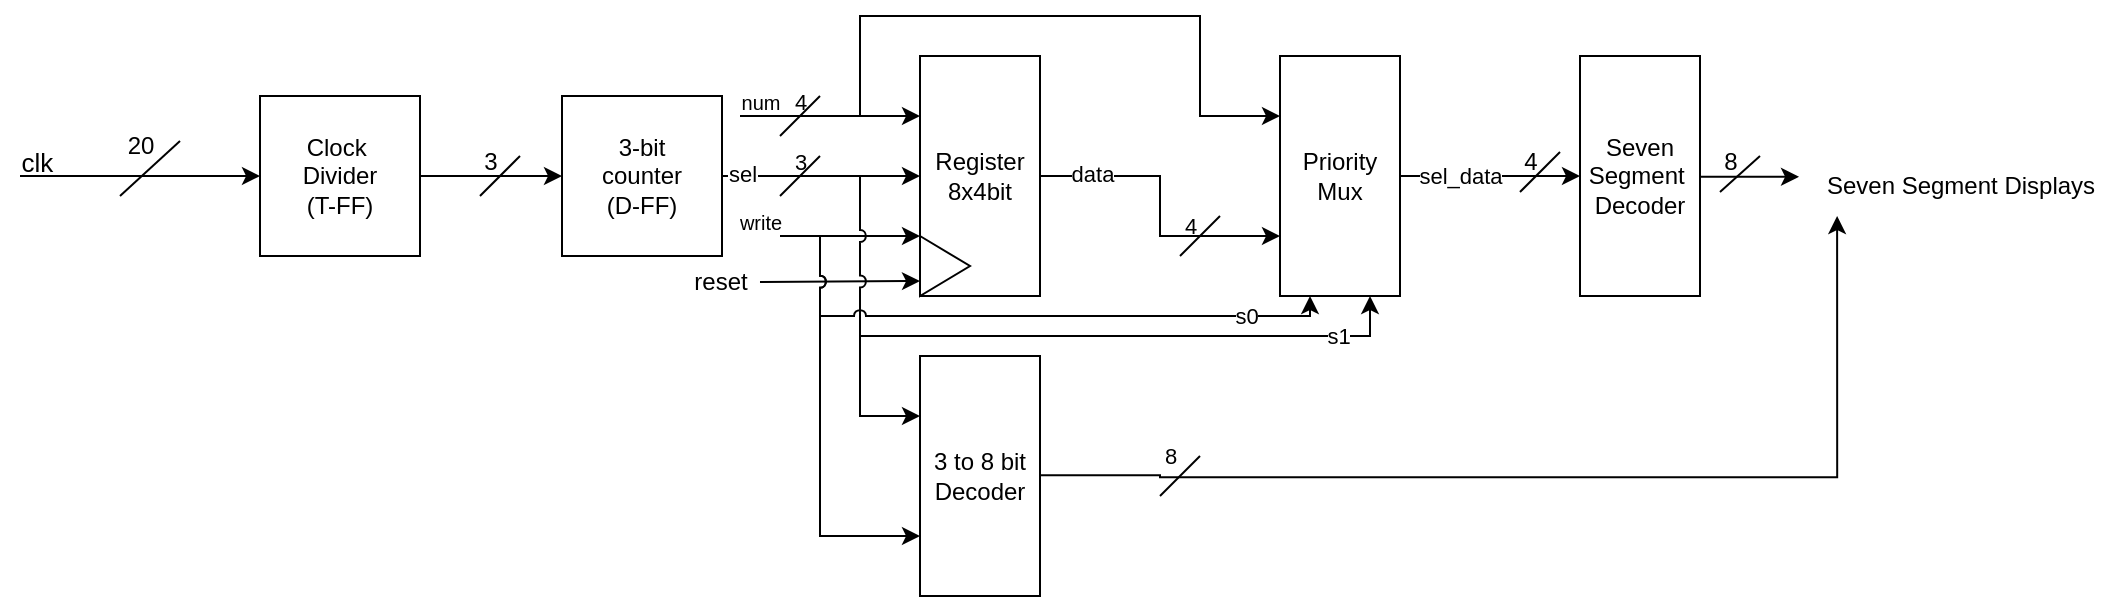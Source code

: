 <mxfile version="26.1.0" pages="4">
  <diagram name="Page-1" id="sowGGKyg7QWPcVTl7CEb">
    <mxGraphModel dx="1493" dy="629" grid="1" gridSize="10" guides="1" tooltips="1" connect="1" arrows="1" fold="1" page="1" pageScale="1" pageWidth="1100" pageHeight="1700" math="0" shadow="0">
      <root>
        <mxCell id="0" />
        <mxCell id="1" parent="0" />
        <mxCell id="6-r1g4GIkUJgTbIFFCG5-5" style="edgeStyle=orthogonalEdgeStyle;rounded=0;orthogonalLoop=1;jettySize=auto;html=1;entryX=0;entryY=0.5;entryDx=0;entryDy=0;strokeWidth=1;" parent="1" source="6-r1g4GIkUJgTbIFFCG5-1" target="6-r1g4GIkUJgTbIFFCG5-4" edge="1">
          <mxGeometry relative="1" as="geometry" />
        </mxCell>
        <UserObject label="Clock&amp;nbsp;&lt;div&gt;Divider&lt;/div&gt;&lt;div&gt;(T-FF)&lt;/div&gt;" link="data:page/id,f8L-sRIlIAkXg-T33gDY" id="6-r1g4GIkUJgTbIFFCG5-1">
          <mxCell style="whiteSpace=wrap;html=1;aspect=fixed;" parent="1" vertex="1">
            <mxGeometry x="170" y="170" width="80" height="80" as="geometry" />
          </mxCell>
        </UserObject>
        <mxCell id="6-r1g4GIkUJgTbIFFCG5-2" value="" style="endArrow=classic;html=1;rounded=0;entryX=0;entryY=0.5;entryDx=0;entryDy=0;strokeWidth=1;" parent="1" target="6-r1g4GIkUJgTbIFFCG5-1" edge="1">
          <mxGeometry width="50" height="50" relative="1" as="geometry">
            <mxPoint x="50" y="210" as="sourcePoint" />
            <mxPoint x="570" y="220" as="targetPoint" />
          </mxGeometry>
        </mxCell>
        <mxCell id="6-r1g4GIkUJgTbIFFCG5-3" value="&lt;font style=&quot;font-size: 13px;&quot;&gt;clk&amp;nbsp;&lt;/font&gt;" style="text;html=1;align=center;verticalAlign=middle;resizable=0;points=[];autosize=1;strokeColor=none;fillColor=none;" parent="1" vertex="1">
          <mxGeometry x="40" y="188" width="40" height="30" as="geometry" />
        </mxCell>
        <mxCell id="6-r1g4GIkUJgTbIFFCG5-18" style="edgeStyle=orthogonalEdgeStyle;rounded=0;orthogonalLoop=1;jettySize=auto;html=1;entryX=0.5;entryY=1;entryDx=0;entryDy=0;strokeWidth=1;" parent="1" source="6-r1g4GIkUJgTbIFFCG5-4" target="6-r1g4GIkUJgTbIFFCG5-6" edge="1">
          <mxGeometry relative="1" as="geometry" />
        </mxCell>
        <mxCell id="6-r1g4GIkUJgTbIFFCG5-22" value="sel" style="edgeLabel;html=1;align=center;verticalAlign=middle;resizable=0;points=[];" parent="6-r1g4GIkUJgTbIFFCG5-18" vertex="1" connectable="0">
          <mxGeometry x="-0.798" y="1" relative="1" as="geometry">
            <mxPoint as="offset" />
          </mxGeometry>
        </mxCell>
        <UserObject label="3-bit&lt;div&gt;counter&lt;/div&gt;&lt;div&gt;(D-FF)&lt;/div&gt;" link="data:page/id,9aoqIsVHxTEMVhltIehn" id="6-r1g4GIkUJgTbIFFCG5-4">
          <mxCell style="whiteSpace=wrap;html=1;aspect=fixed;" parent="1" vertex="1">
            <mxGeometry x="321" y="170" width="80" height="80" as="geometry" />
          </mxCell>
        </UserObject>
        <mxCell id="6-r1g4GIkUJgTbIFFCG5-35" style="edgeStyle=orthogonalEdgeStyle;rounded=0;orthogonalLoop=1;jettySize=auto;html=1;strokeWidth=1;entryX=0.75;entryY=1;entryDx=0;entryDy=0;" parent="1" source="6-r1g4GIkUJgTbIFFCG5-6" target="W22TKgM2LkEj-nDok4LA-22" edge="1">
          <mxGeometry relative="1" as="geometry">
            <mxPoint x="700" y="236" as="targetPoint" />
          </mxGeometry>
        </mxCell>
        <mxCell id="6-r1g4GIkUJgTbIFFCG5-41" value="data" style="edgeLabel;html=1;align=center;verticalAlign=middle;resizable=0;points=[];" parent="6-r1g4GIkUJgTbIFFCG5-35" vertex="1" connectable="0">
          <mxGeometry x="-0.653" y="1" relative="1" as="geometry">
            <mxPoint as="offset" />
          </mxGeometry>
        </mxCell>
        <mxCell id="6-r1g4GIkUJgTbIFFCG5-12" value="" style="endArrow=none;html=1;rounded=0;strokeWidth=1;" parent="1" edge="1">
          <mxGeometry width="50" height="50" relative="1" as="geometry">
            <mxPoint x="130" y="192.5" as="sourcePoint" />
            <mxPoint x="100" y="220" as="targetPoint" />
          </mxGeometry>
        </mxCell>
        <mxCell id="6-r1g4GIkUJgTbIFFCG5-13" value="20" style="text;html=1;align=center;verticalAlign=middle;resizable=0;points=[];autosize=1;strokeColor=none;fillColor=none;" parent="1" vertex="1">
          <mxGeometry x="90" y="180" width="40" height="30" as="geometry" />
        </mxCell>
        <mxCell id="6-r1g4GIkUJgTbIFFCG5-14" value="" style="endArrow=none;html=1;rounded=0;strokeWidth=1;" parent="1" edge="1">
          <mxGeometry width="50" height="50" relative="1" as="geometry">
            <mxPoint x="300" y="200" as="sourcePoint" />
            <mxPoint x="280" y="220" as="targetPoint" />
          </mxGeometry>
        </mxCell>
        <mxCell id="6-r1g4GIkUJgTbIFFCG5-15" value="&lt;font&gt;3&lt;/font&gt;" style="text;html=1;align=center;verticalAlign=middle;resizable=0;points=[];autosize=1;strokeColor=none;fillColor=none;" parent="1" vertex="1">
          <mxGeometry x="270" y="188" width="30" height="30" as="geometry" />
        </mxCell>
        <mxCell id="6-r1g4GIkUJgTbIFFCG5-19" value="" style="endArrow=classic;html=1;rounded=0;entryX=0.75;entryY=1;entryDx=0;entryDy=0;" parent="1" target="6-r1g4GIkUJgTbIFFCG5-6" edge="1">
          <mxGeometry width="50" height="50" relative="1" as="geometry">
            <mxPoint x="430" y="240" as="sourcePoint" />
            <mxPoint x="490" y="290" as="targetPoint" />
            <Array as="points" />
          </mxGeometry>
        </mxCell>
        <mxCell id="6-r1g4GIkUJgTbIFFCG5-20" value="write" style="text;html=1;align=center;verticalAlign=middle;resizable=0;points=[];autosize=1;strokeColor=none;fillColor=none;fontSize=10;" parent="1" vertex="1">
          <mxGeometry x="400" y="218" width="40" height="30" as="geometry" />
        </mxCell>
        <mxCell id="6-r1g4GIkUJgTbIFFCG5-21" value="" style="endArrow=classic;html=1;rounded=0;entryX=0.25;entryY=1;entryDx=0;entryDy=0;strokeWidth=1;" parent="1" target="6-r1g4GIkUJgTbIFFCG5-6" edge="1">
          <mxGeometry width="50" height="50" relative="1" as="geometry">
            <mxPoint x="410" y="180" as="sourcePoint" />
            <mxPoint x="490" y="179" as="targetPoint" />
          </mxGeometry>
        </mxCell>
        <mxCell id="6-r1g4GIkUJgTbIFFCG5-23" value="" style="endArrow=none;html=1;rounded=0;strokeWidth=1;" parent="1" edge="1">
          <mxGeometry width="50" height="50" relative="1" as="geometry">
            <mxPoint x="450" y="200" as="sourcePoint" />
            <mxPoint x="430" y="220" as="targetPoint" />
          </mxGeometry>
        </mxCell>
        <mxCell id="6-r1g4GIkUJgTbIFFCG5-24" value="3" style="text;html=1;align=center;verticalAlign=middle;resizable=0;points=[];autosize=1;strokeColor=none;fillColor=none;fontSize=11;" parent="1" vertex="1">
          <mxGeometry x="425" y="188" width="30" height="30" as="geometry" />
        </mxCell>
        <mxCell id="6-r1g4GIkUJgTbIFFCG5-26" value="&lt;font style=&quot;font-size: 10px;&quot;&gt;num&lt;/font&gt;" style="text;html=1;align=center;verticalAlign=middle;resizable=0;points=[];autosize=1;strokeColor=none;fillColor=none;" parent="1" vertex="1">
          <mxGeometry x="400" y="158" width="40" height="30" as="geometry" />
        </mxCell>
        <mxCell id="6-r1g4GIkUJgTbIFFCG5-27" value="4" style="text;html=1;align=center;verticalAlign=middle;resizable=0;points=[];autosize=1;strokeColor=none;fillColor=none;fontSize=11;" parent="1" vertex="1">
          <mxGeometry x="425" y="158" width="30" height="30" as="geometry" />
        </mxCell>
        <mxCell id="6-r1g4GIkUJgTbIFFCG5-33" value="" style="endArrow=none;html=1;rounded=0;strokeWidth=1;" parent="1" edge="1">
          <mxGeometry width="50" height="50" relative="1" as="geometry">
            <mxPoint x="450" y="170" as="sourcePoint" />
            <mxPoint x="430" y="190" as="targetPoint" />
          </mxGeometry>
        </mxCell>
        <mxCell id="6-r1g4GIkUJgTbIFFCG5-34" value="Seven Segment&amp;nbsp;&lt;div&gt;Decoder&lt;/div&gt;" style="rounded=0;whiteSpace=wrap;html=1;direction=south;" parent="1" vertex="1">
          <mxGeometry x="830" y="150" width="60" height="120" as="geometry" />
        </mxCell>
        <mxCell id="6-r1g4GIkUJgTbIFFCG5-37" value="" style="endArrow=none;html=1;rounded=0;strokeWidth=1;" parent="1" edge="1">
          <mxGeometry width="50" height="50" relative="1" as="geometry">
            <mxPoint x="650" y="230" as="sourcePoint" />
            <mxPoint x="630" y="250" as="targetPoint" />
          </mxGeometry>
        </mxCell>
        <mxCell id="6-r1g4GIkUJgTbIFFCG5-42" value="&lt;font style=&quot;font-size: 11px;&quot;&gt;4&lt;/font&gt;" style="text;html=1;align=center;verticalAlign=middle;resizable=0;points=[];autosize=1;strokeColor=none;fillColor=none;" parent="1" vertex="1">
          <mxGeometry x="620" y="220" width="30" height="30" as="geometry" />
        </mxCell>
        <mxCell id="6-r1g4GIkUJgTbIFFCG5-51" value="Seven Segment Displays" style="text;html=1;align=center;verticalAlign=middle;resizable=0;points=[];autosize=1;strokeColor=none;fillColor=none;" parent="1" vertex="1">
          <mxGeometry x="940" y="200" width="160" height="30" as="geometry" />
        </mxCell>
        <mxCell id="eD9BvMiyKkjjfVzb5E-T-17" value="" style="group" parent="1" vertex="1" connectable="0">
          <mxGeometry x="500" y="150" width="60" height="120" as="geometry" />
        </mxCell>
        <mxCell id="6-r1g4GIkUJgTbIFFCG5-6" value="Register&lt;div&gt;8x4bit&lt;/div&gt;" style="rounded=0;whiteSpace=wrap;html=1;direction=south;" parent="eD9BvMiyKkjjfVzb5E-T-17" vertex="1">
          <mxGeometry width="60" height="120" as="geometry" />
        </mxCell>
        <mxCell id="eD9BvMiyKkjjfVzb5E-T-15" value="" style="triangle;whiteSpace=wrap;html=1;" parent="eD9BvMiyKkjjfVzb5E-T-17" vertex="1">
          <mxGeometry y="90" width="25" height="30" as="geometry" />
        </mxCell>
        <mxCell id="eD9BvMiyKkjjfVzb5E-T-18" value="" style="endArrow=classic;html=1;rounded=0;entryX=0;entryY=0.75;entryDx=0;entryDy=0;" parent="1" target="eD9BvMiyKkjjfVzb5E-T-15" edge="1">
          <mxGeometry width="50" height="50" relative="1" as="geometry">
            <mxPoint x="420" y="263" as="sourcePoint" />
            <mxPoint x="550" y="250" as="targetPoint" />
          </mxGeometry>
        </mxCell>
        <mxCell id="eD9BvMiyKkjjfVzb5E-T-19" value="reset" style="text;html=1;align=center;verticalAlign=middle;resizable=0;points=[];autosize=1;strokeColor=none;fillColor=none;" parent="1" vertex="1">
          <mxGeometry x="375" y="248" width="50" height="30" as="geometry" />
        </mxCell>
        <mxCell id="W22TKgM2LkEj-nDok4LA-7" style="edgeStyle=orthogonalEdgeStyle;rounded=0;orthogonalLoop=1;jettySize=auto;html=1;entryX=0.116;entryY=1.014;entryDx=0;entryDy=0;entryPerimeter=0;" edge="1" parent="1">
          <mxGeometry relative="1" as="geometry">
            <mxPoint x="958.56" y="230.0" as="targetPoint" />
            <mxPoint x="560" y="359.58" as="sourcePoint" />
            <Array as="points">
              <mxPoint x="620" y="359.58" />
              <mxPoint x="620" y="360.58" />
              <mxPoint x="959" y="360.58" />
            </Array>
          </mxGeometry>
        </mxCell>
        <mxCell id="W22TKgM2LkEj-nDok4LA-1" value="3 to 8 bit&lt;div&gt;Decoder&lt;/div&gt;" style="rounded=0;whiteSpace=wrap;html=1;direction=south;" vertex="1" parent="1">
          <mxGeometry x="500" y="300" width="60" height="120" as="geometry" />
        </mxCell>
        <mxCell id="W22TKgM2LkEj-nDok4LA-3" value="" style="endArrow=classic;html=1;rounded=0;entryX=0.25;entryY=1;entryDx=0;entryDy=0;jumpStyle=arc;" edge="1" parent="1" target="W22TKgM2LkEj-nDok4LA-1">
          <mxGeometry width="50" height="50" relative="1" as="geometry">
            <mxPoint x="470" y="210" as="sourcePoint" />
            <mxPoint x="620" y="220" as="targetPoint" />
            <Array as="points">
              <mxPoint x="470" y="330" />
            </Array>
          </mxGeometry>
        </mxCell>
        <mxCell id="W22TKgM2LkEj-nDok4LA-4" value="" style="endArrow=classic;html=1;rounded=0;entryX=0.75;entryY=1;entryDx=0;entryDy=0;jumpStyle=arc;" edge="1" parent="1" target="W22TKgM2LkEj-nDok4LA-1">
          <mxGeometry width="50" height="50" relative="1" as="geometry">
            <mxPoint x="450" y="240" as="sourcePoint" />
            <mxPoint x="450" y="380" as="targetPoint" />
            <Array as="points">
              <mxPoint x="450" y="390" />
            </Array>
          </mxGeometry>
        </mxCell>
        <mxCell id="W22TKgM2LkEj-nDok4LA-8" value="" style="endArrow=none;html=1;rounded=0;" edge="1" parent="1">
          <mxGeometry width="50" height="50" relative="1" as="geometry">
            <mxPoint x="640" y="350" as="sourcePoint" />
            <mxPoint x="620" y="370" as="targetPoint" />
          </mxGeometry>
        </mxCell>
        <mxCell id="W22TKgM2LkEj-nDok4LA-9" value="8" style="edgeLabel;html=1;align=center;verticalAlign=middle;resizable=0;points=[];" vertex="1" connectable="0" parent="W22TKgM2LkEj-nDok4LA-8">
          <mxGeometry y="-8" relative="1" as="geometry">
            <mxPoint y="-4" as="offset" />
          </mxGeometry>
        </mxCell>
        <mxCell id="W22TKgM2LkEj-nDok4LA-10" value="" style="endArrow=classic;html=1;rounded=0;entryX=1;entryY=0.75;entryDx=0;entryDy=0;jumpStyle=arc;" edge="1" parent="1" target="W22TKgM2LkEj-nDok4LA-22">
          <mxGeometry width="50" height="50" relative="1" as="geometry">
            <mxPoint x="450" y="240" as="sourcePoint" />
            <mxPoint x="740" y="275" as="targetPoint" />
            <Array as="points">
              <mxPoint x="450" y="280" />
              <mxPoint x="695" y="280" />
            </Array>
          </mxGeometry>
        </mxCell>
        <mxCell id="W22TKgM2LkEj-nDok4LA-24" value="s0" style="edgeLabel;html=1;align=center;verticalAlign=middle;resizable=0;points=[];" vertex="1" connectable="0" parent="W22TKgM2LkEj-nDok4LA-10">
          <mxGeometry x="0.713" relative="1" as="geometry">
            <mxPoint as="offset" />
          </mxGeometry>
        </mxCell>
        <mxCell id="W22TKgM2LkEj-nDok4LA-14" value="" style="endArrow=none;html=1;rounded=0;" edge="1" parent="1">
          <mxGeometry width="50" height="50" relative="1" as="geometry">
            <mxPoint x="820" y="198" as="sourcePoint" />
            <mxPoint x="800" y="218" as="targetPoint" />
          </mxGeometry>
        </mxCell>
        <mxCell id="W22TKgM2LkEj-nDok4LA-15" value="4" style="text;html=1;align=center;verticalAlign=middle;resizable=0;points=[];autosize=1;strokeColor=none;fillColor=none;" vertex="1" parent="1">
          <mxGeometry x="790" y="188" width="30" height="30" as="geometry" />
        </mxCell>
        <mxCell id="W22TKgM2LkEj-nDok4LA-16" style="edgeStyle=orthogonalEdgeStyle;rounded=0;orthogonalLoop=1;jettySize=auto;html=1;entryX=-0.003;entryY=0.346;entryDx=0;entryDy=0;entryPerimeter=0;" edge="1" parent="1" source="6-r1g4GIkUJgTbIFFCG5-34" target="6-r1g4GIkUJgTbIFFCG5-51">
          <mxGeometry relative="1" as="geometry">
            <Array as="points">
              <mxPoint x="915" y="210" />
            </Array>
          </mxGeometry>
        </mxCell>
        <mxCell id="W22TKgM2LkEj-nDok4LA-17" value="" style="endArrow=none;html=1;rounded=0;" edge="1" parent="1">
          <mxGeometry width="50" height="50" relative="1" as="geometry">
            <mxPoint x="900" y="218" as="sourcePoint" />
            <mxPoint x="920" y="200" as="targetPoint" />
          </mxGeometry>
        </mxCell>
        <mxCell id="W22TKgM2LkEj-nDok4LA-18" value="8" style="text;html=1;align=center;verticalAlign=middle;resizable=0;points=[];autosize=1;strokeColor=none;fillColor=none;" vertex="1" parent="1">
          <mxGeometry x="890" y="188" width="30" height="30" as="geometry" />
        </mxCell>
        <mxCell id="W22TKgM2LkEj-nDok4LA-27" style="edgeStyle=orthogonalEdgeStyle;rounded=0;orthogonalLoop=1;jettySize=auto;html=1;entryX=0.5;entryY=1;entryDx=0;entryDy=0;" edge="1" parent="1" source="W22TKgM2LkEj-nDok4LA-22" target="6-r1g4GIkUJgTbIFFCG5-34">
          <mxGeometry relative="1" as="geometry" />
        </mxCell>
        <mxCell id="eCHFNx1ji2FLe1NjtgIC-2" value="sel_data" style="edgeLabel;html=1;align=center;verticalAlign=middle;resizable=0;points=[];" vertex="1" connectable="0" parent="W22TKgM2LkEj-nDok4LA-27">
          <mxGeometry x="-0.564" relative="1" as="geometry">
            <mxPoint x="10" as="offset" />
          </mxGeometry>
        </mxCell>
        <UserObject label="Priority&lt;div&gt;Mux&lt;/div&gt;" link="data:page/id,Pcn7V3lPO6JDcD1u_03b" id="W22TKgM2LkEj-nDok4LA-22">
          <mxCell style="rounded=0;whiteSpace=wrap;html=1;direction=south;" vertex="1" parent="1">
            <mxGeometry x="680" y="150" width="60" height="120" as="geometry" />
          </mxCell>
        </UserObject>
        <mxCell id="W22TKgM2LkEj-nDok4LA-23" value="" style="endArrow=classic;html=1;rounded=0;entryX=0.25;entryY=1;entryDx=0;entryDy=0;" edge="1" parent="1" target="W22TKgM2LkEj-nDok4LA-22">
          <mxGeometry width="50" height="50" relative="1" as="geometry">
            <mxPoint x="470" y="180" as="sourcePoint" />
            <mxPoint x="755" y="280" as="targetPoint" />
            <Array as="points">
              <mxPoint x="470" y="130" />
              <mxPoint x="640" y="130" />
              <mxPoint x="640" y="180" />
            </Array>
          </mxGeometry>
        </mxCell>
        <mxCell id="W22TKgM2LkEj-nDok4LA-25" value="" style="endArrow=classic;html=1;rounded=0;entryX=1;entryY=0.25;entryDx=0;entryDy=0;" edge="1" parent="1" target="W22TKgM2LkEj-nDok4LA-22">
          <mxGeometry width="50" height="50" relative="1" as="geometry">
            <mxPoint x="470" y="290" as="sourcePoint" />
            <mxPoint x="765" y="280" as="targetPoint" />
            <Array as="points">
              <mxPoint x="725" y="290" />
            </Array>
          </mxGeometry>
        </mxCell>
        <mxCell id="W22TKgM2LkEj-nDok4LA-26" value="s1" style="edgeLabel;html=1;align=center;verticalAlign=middle;resizable=0;points=[];" vertex="1" connectable="0" parent="W22TKgM2LkEj-nDok4LA-25">
          <mxGeometry x="0.737" relative="1" as="geometry">
            <mxPoint as="offset" />
          </mxGeometry>
        </mxCell>
      </root>
    </mxGraphModel>
  </diagram>
  <diagram id="f8L-sRIlIAkXg-T33gDY" name="Page-2">
    <mxGraphModel dx="3520" dy="1888" grid="1" gridSize="10" guides="1" tooltips="1" connect="1" arrows="1" fold="1" page="1" pageScale="1" pageWidth="2336" pageHeight="1654" math="0" shadow="0">
      <root>
        <mxCell id="0" />
        <mxCell id="1" parent="0" />
        <mxCell id="rHyXUegdeQPyWCNUcNEb-26" style="edgeStyle=orthogonalEdgeStyle;rounded=0;orthogonalLoop=1;jettySize=auto;html=1;exitX=1;exitY=0.25;exitDx=0;exitDy=0;exitPerimeter=0;" edge="1" parent="1" source="rHyXUegdeQPyWCNUcNEb-1">
          <mxGeometry relative="1" as="geometry">
            <mxPoint x="1000" y="452" as="targetPoint" />
            <Array as="points">
              <mxPoint x="1000" y="532" />
              <mxPoint x="1000" y="452" />
            </Array>
          </mxGeometry>
        </mxCell>
        <mxCell id="rHyXUegdeQPyWCNUcNEb-1" value="" style="verticalLabelPosition=bottom;shadow=0;dashed=0;align=center;html=1;verticalAlign=top;shape=mxgraph.electrical.logic_gates.t_type_flip-flop;" vertex="1" parent="1">
          <mxGeometry x="870" y="512" width="100" height="80" as="geometry" />
        </mxCell>
        <mxCell id="rHyXUegdeQPyWCNUcNEb-23" style="edgeStyle=orthogonalEdgeStyle;rounded=0;orthogonalLoop=1;jettySize=auto;html=1;exitX=1;exitY=0.25;exitDx=0;exitDy=0;exitPerimeter=0;" edge="1" parent="1" source="rHyXUegdeQPyWCNUcNEb-2">
          <mxGeometry relative="1" as="geometry">
            <mxPoint x="860" y="452" as="targetPoint" />
          </mxGeometry>
        </mxCell>
        <mxCell id="rHyXUegdeQPyWCNUcNEb-2" value="" style="verticalLabelPosition=bottom;shadow=0;dashed=0;align=center;html=1;verticalAlign=top;shape=mxgraph.electrical.logic_gates.t_type_flip-flop;" vertex="1" parent="1">
          <mxGeometry x="730" y="512" width="100" height="80" as="geometry" />
        </mxCell>
        <mxCell id="rHyXUegdeQPyWCNUcNEb-18" style="edgeStyle=orthogonalEdgeStyle;rounded=0;orthogonalLoop=1;jettySize=auto;html=1;exitX=1;exitY=0.25;exitDx=0;exitDy=0;exitPerimeter=0;" edge="1" parent="1" source="rHyXUegdeQPyWCNUcNEb-3">
          <mxGeometry relative="1" as="geometry">
            <mxPoint x="710" y="452" as="targetPoint" />
          </mxGeometry>
        </mxCell>
        <mxCell id="rHyXUegdeQPyWCNUcNEb-3" value="" style="verticalLabelPosition=bottom;shadow=0;dashed=0;align=center;html=1;verticalAlign=top;shape=mxgraph.electrical.logic_gates.t_type_flip-flop;" vertex="1" parent="1">
          <mxGeometry x="580" y="512" width="100" height="80" as="geometry" />
        </mxCell>
        <mxCell id="rHyXUegdeQPyWCNUcNEb-14" style="edgeStyle=orthogonalEdgeStyle;rounded=0;orthogonalLoop=1;jettySize=auto;html=1;exitX=1;exitY=0.25;exitDx=0;exitDy=0;exitPerimeter=0;jumpStyle=arc;" edge="1" parent="1">
          <mxGeometry relative="1" as="geometry">
            <mxPoint x="570" y="452" as="targetPoint" />
            <mxPoint x="560" y="532" as="sourcePoint" />
            <Array as="points">
              <mxPoint x="570" y="532" />
              <mxPoint x="570" y="462" />
            </Array>
          </mxGeometry>
        </mxCell>
        <mxCell id="rHyXUegdeQPyWCNUcNEb-5" value="" style="verticalLabelPosition=bottom;shadow=0;dashed=0;align=center;html=1;verticalAlign=top;shape=mxgraph.electrical.logic_gates.t_type_flip-flop;" vertex="1" parent="1">
          <mxGeometry x="440" y="512" width="100" height="80" as="geometry" />
        </mxCell>
        <mxCell id="rHyXUegdeQPyWCNUcNEb-7" style="edgeStyle=orthogonalEdgeStyle;rounded=0;orthogonalLoop=1;jettySize=auto;html=1;exitX=1;exitY=0.75;exitDx=0;exitDy=0;exitPerimeter=0;entryX=0;entryY=0.25;entryDx=0;entryDy=0;entryPerimeter=0;" edge="1" parent="1" target="rHyXUegdeQPyWCNUcNEb-6">
          <mxGeometry relative="1" as="geometry">
            <mxPoint x="300" y="532" as="targetPoint" />
            <mxPoint x="400" y="572" as="sourcePoint" />
            <Array as="points">
              <mxPoint x="410" y="572" />
              <mxPoint x="410" y="492" />
              <mxPoint x="290" y="492" />
              <mxPoint x="290" y="532" />
            </Array>
          </mxGeometry>
        </mxCell>
        <mxCell id="rHyXUegdeQPyWCNUcNEb-8" style="edgeStyle=orthogonalEdgeStyle;rounded=0;orthogonalLoop=1;jettySize=auto;html=1;exitX=1;exitY=0.25;exitDx=0;exitDy=0;exitPerimeter=0;" edge="1" parent="1">
          <mxGeometry relative="1" as="geometry">
            <mxPoint x="420" y="452" as="targetPoint" />
            <mxPoint x="400" y="532" as="sourcePoint" />
          </mxGeometry>
        </mxCell>
        <mxCell id="rHyXUegdeQPyWCNUcNEb-6" value="" style="verticalLabelPosition=bottom;shadow=0;dashed=0;align=center;html=1;verticalAlign=top;shape=mxgraph.electrical.logic_gates.t_type_flip-flop;" vertex="1" parent="1">
          <mxGeometry x="310" y="512" width="100" height="80" as="geometry" />
        </mxCell>
        <mxCell id="rHyXUegdeQPyWCNUcNEb-10" value="&lt;font style=&quot;font-size: 13px;&quot;&gt;clk&lt;/font&gt;" style="text;html=1;align=center;verticalAlign=middle;resizable=0;points=[];autosize=1;strokeColor=none;fillColor=none;" vertex="1" parent="1">
          <mxGeometry x="280" y="552" width="40" height="30" as="geometry" />
        </mxCell>
        <mxCell id="rHyXUegdeQPyWCNUcNEb-11" style="edgeStyle=orthogonalEdgeStyle;rounded=0;orthogonalLoop=1;jettySize=auto;html=1;exitX=1;exitY=0.75;exitDx=0;exitDy=0;exitPerimeter=0;entryX=0;entryY=0.75;entryDx=0;entryDy=0;entryPerimeter=0;" edge="1" parent="1" source="rHyXUegdeQPyWCNUcNEb-6" target="rHyXUegdeQPyWCNUcNEb-5">
          <mxGeometry relative="1" as="geometry" />
        </mxCell>
        <mxCell id="rHyXUegdeQPyWCNUcNEb-13" style="edgeStyle=orthogonalEdgeStyle;rounded=0;orthogonalLoop=1;jettySize=auto;html=1;exitX=1;exitY=0.75;exitDx=0;exitDy=0;exitPerimeter=0;entryX=0;entryY=0.25;entryDx=0;entryDy=0;entryPerimeter=0;" edge="1" parent="1" source="rHyXUegdeQPyWCNUcNEb-5" target="rHyXUegdeQPyWCNUcNEb-5">
          <mxGeometry relative="1" as="geometry">
            <Array as="points">
              <mxPoint x="560" y="572" />
              <mxPoint x="560" y="492" />
              <mxPoint x="440" y="492" />
            </Array>
          </mxGeometry>
        </mxCell>
        <mxCell id="rHyXUegdeQPyWCNUcNEb-15" style="edgeStyle=orthogonalEdgeStyle;rounded=0;orthogonalLoop=1;jettySize=auto;html=1;exitX=1;exitY=0.75;exitDx=0;exitDy=0;exitPerimeter=0;entryX=0.058;entryY=0.745;entryDx=0;entryDy=0;entryPerimeter=0;" edge="1" parent="1" source="rHyXUegdeQPyWCNUcNEb-5" target="rHyXUegdeQPyWCNUcNEb-3">
          <mxGeometry relative="1" as="geometry" />
        </mxCell>
        <mxCell id="rHyXUegdeQPyWCNUcNEb-16" style="edgeStyle=orthogonalEdgeStyle;rounded=0;orthogonalLoop=1;jettySize=auto;html=1;exitX=1;exitY=0.75;exitDx=0;exitDy=0;exitPerimeter=0;entryX=0;entryY=0.25;entryDx=0;entryDy=0;entryPerimeter=0;" edge="1" parent="1" source="rHyXUegdeQPyWCNUcNEb-3" target="rHyXUegdeQPyWCNUcNEb-3">
          <mxGeometry relative="1" as="geometry">
            <Array as="points">
              <mxPoint x="700" y="572" />
              <mxPoint x="700" y="492" />
              <mxPoint x="580" y="492" />
            </Array>
          </mxGeometry>
        </mxCell>
        <mxCell id="rHyXUegdeQPyWCNUcNEb-21" value="" style="endArrow=classic;html=1;rounded=0;entryX=0;entryY=0.75;entryDx=0;entryDy=0;entryPerimeter=0;" edge="1" parent="1" target="rHyXUegdeQPyWCNUcNEb-2">
          <mxGeometry width="50" height="50" relative="1" as="geometry">
            <mxPoint x="690" y="572" as="sourcePoint" />
            <mxPoint x="730" y="512" as="targetPoint" />
          </mxGeometry>
        </mxCell>
        <mxCell id="rHyXUegdeQPyWCNUcNEb-22" style="edgeStyle=orthogonalEdgeStyle;rounded=0;orthogonalLoop=1;jettySize=auto;html=1;exitX=1;exitY=0.75;exitDx=0;exitDy=0;exitPerimeter=0;entryX=0;entryY=0.25;entryDx=0;entryDy=0;entryPerimeter=0;" edge="1" parent="1" source="rHyXUegdeQPyWCNUcNEb-2" target="rHyXUegdeQPyWCNUcNEb-2">
          <mxGeometry relative="1" as="geometry">
            <Array as="points">
              <mxPoint x="850" y="572" />
              <mxPoint x="850" y="492" />
              <mxPoint x="730" y="492" />
            </Array>
          </mxGeometry>
        </mxCell>
        <mxCell id="rHyXUegdeQPyWCNUcNEb-24" style="edgeStyle=orthogonalEdgeStyle;rounded=0;orthogonalLoop=1;jettySize=auto;html=1;exitX=1;exitY=0.75;exitDx=0;exitDy=0;exitPerimeter=0;entryX=0;entryY=0.25;entryDx=0;entryDy=0;entryPerimeter=0;" edge="1" parent="1" source="rHyXUegdeQPyWCNUcNEb-1" target="rHyXUegdeQPyWCNUcNEb-1">
          <mxGeometry relative="1" as="geometry">
            <Array as="points">
              <mxPoint x="990" y="572" />
              <mxPoint x="990" y="492" />
              <mxPoint x="870" y="492" />
            </Array>
          </mxGeometry>
        </mxCell>
        <mxCell id="rHyXUegdeQPyWCNUcNEb-25" value="" style="endArrow=classic;html=1;rounded=0;entryX=0;entryY=0.75;entryDx=0;entryDy=0;entryPerimeter=0;" edge="1" parent="1" target="rHyXUegdeQPyWCNUcNEb-1">
          <mxGeometry width="50" height="50" relative="1" as="geometry">
            <mxPoint x="840" y="572" as="sourcePoint" />
            <mxPoint x="960" y="532" as="targetPoint" />
          </mxGeometry>
        </mxCell>
        <mxCell id="rHyXUegdeQPyWCNUcNEb-47" style="edgeStyle=orthogonalEdgeStyle;rounded=0;orthogonalLoop=1;jettySize=auto;html=1;exitX=1;exitY=0.25;exitDx=0;exitDy=0;exitPerimeter=0;" edge="1" parent="1" source="rHyXUegdeQPyWCNUcNEb-48">
          <mxGeometry relative="1" as="geometry">
            <mxPoint x="1720" y="452" as="targetPoint" />
            <Array as="points">
              <mxPoint x="1720" y="532" />
              <mxPoint x="1720" y="452" />
            </Array>
          </mxGeometry>
        </mxCell>
        <mxCell id="rHyXUegdeQPyWCNUcNEb-48" value="" style="verticalLabelPosition=bottom;shadow=0;dashed=0;align=center;html=1;verticalAlign=top;shape=mxgraph.electrical.logic_gates.t_type_flip-flop;" vertex="1" parent="1">
          <mxGeometry x="1590" y="512" width="100" height="80" as="geometry" />
        </mxCell>
        <mxCell id="rHyXUegdeQPyWCNUcNEb-49" style="edgeStyle=orthogonalEdgeStyle;rounded=0;orthogonalLoop=1;jettySize=auto;html=1;exitX=1;exitY=0.25;exitDx=0;exitDy=0;exitPerimeter=0;" edge="1" parent="1" source="rHyXUegdeQPyWCNUcNEb-50">
          <mxGeometry relative="1" as="geometry">
            <mxPoint x="1580" y="452" as="targetPoint" />
          </mxGeometry>
        </mxCell>
        <mxCell id="rHyXUegdeQPyWCNUcNEb-50" value="" style="verticalLabelPosition=bottom;shadow=0;dashed=0;align=center;html=1;verticalAlign=top;shape=mxgraph.electrical.logic_gates.t_type_flip-flop;" vertex="1" parent="1">
          <mxGeometry x="1450" y="512" width="100" height="80" as="geometry" />
        </mxCell>
        <mxCell id="rHyXUegdeQPyWCNUcNEb-51" style="edgeStyle=orthogonalEdgeStyle;rounded=0;orthogonalLoop=1;jettySize=auto;html=1;exitX=1;exitY=0.25;exitDx=0;exitDy=0;exitPerimeter=0;" edge="1" parent="1" source="rHyXUegdeQPyWCNUcNEb-52">
          <mxGeometry relative="1" as="geometry">
            <mxPoint x="1430" y="452" as="targetPoint" />
          </mxGeometry>
        </mxCell>
        <mxCell id="rHyXUegdeQPyWCNUcNEb-52" value="" style="verticalLabelPosition=bottom;shadow=0;dashed=0;align=center;html=1;verticalAlign=top;shape=mxgraph.electrical.logic_gates.t_type_flip-flop;" vertex="1" parent="1">
          <mxGeometry x="1300" y="512" width="100" height="80" as="geometry" />
        </mxCell>
        <mxCell id="rHyXUegdeQPyWCNUcNEb-53" style="edgeStyle=orthogonalEdgeStyle;rounded=0;orthogonalLoop=1;jettySize=auto;html=1;exitX=1;exitY=0.25;exitDx=0;exitDy=0;exitPerimeter=0;jumpStyle=arc;" edge="1" parent="1">
          <mxGeometry relative="1" as="geometry">
            <mxPoint x="1290" y="452" as="targetPoint" />
            <mxPoint x="1280" y="532" as="sourcePoint" />
            <Array as="points">
              <mxPoint x="1290" y="532" />
              <mxPoint x="1290" y="462" />
            </Array>
          </mxGeometry>
        </mxCell>
        <mxCell id="rHyXUegdeQPyWCNUcNEb-54" value="" style="verticalLabelPosition=bottom;shadow=0;dashed=0;align=center;html=1;verticalAlign=top;shape=mxgraph.electrical.logic_gates.t_type_flip-flop;" vertex="1" parent="1">
          <mxGeometry x="1160" y="512" width="100" height="80" as="geometry" />
        </mxCell>
        <mxCell id="rHyXUegdeQPyWCNUcNEb-55" style="edgeStyle=orthogonalEdgeStyle;rounded=0;orthogonalLoop=1;jettySize=auto;html=1;exitX=1;exitY=0.75;exitDx=0;exitDy=0;exitPerimeter=0;entryX=0;entryY=0.25;entryDx=0;entryDy=0;entryPerimeter=0;" edge="1" parent="1" target="rHyXUegdeQPyWCNUcNEb-57">
          <mxGeometry relative="1" as="geometry">
            <mxPoint x="1020" y="532" as="targetPoint" />
            <mxPoint x="1120" y="572" as="sourcePoint" />
            <Array as="points">
              <mxPoint x="1130" y="572" />
              <mxPoint x="1130" y="492" />
              <mxPoint x="1010" y="492" />
              <mxPoint x="1010" y="532" />
            </Array>
          </mxGeometry>
        </mxCell>
        <mxCell id="rHyXUegdeQPyWCNUcNEb-56" style="edgeStyle=orthogonalEdgeStyle;rounded=0;orthogonalLoop=1;jettySize=auto;html=1;exitX=1;exitY=0.25;exitDx=0;exitDy=0;exitPerimeter=0;" edge="1" parent="1">
          <mxGeometry relative="1" as="geometry">
            <mxPoint x="1140" y="452" as="targetPoint" />
            <mxPoint x="1120" y="532" as="sourcePoint" />
          </mxGeometry>
        </mxCell>
        <mxCell id="rHyXUegdeQPyWCNUcNEb-57" value="" style="verticalLabelPosition=bottom;shadow=0;dashed=0;align=center;html=1;verticalAlign=top;shape=mxgraph.electrical.logic_gates.t_type_flip-flop;" vertex="1" parent="1">
          <mxGeometry x="1030" y="512" width="100" height="80" as="geometry" />
        </mxCell>
        <mxCell id="rHyXUegdeQPyWCNUcNEb-59" style="edgeStyle=orthogonalEdgeStyle;rounded=0;orthogonalLoop=1;jettySize=auto;html=1;exitX=1;exitY=0.75;exitDx=0;exitDy=0;exitPerimeter=0;entryX=0;entryY=0.75;entryDx=0;entryDy=0;entryPerimeter=0;" edge="1" parent="1" source="rHyXUegdeQPyWCNUcNEb-57" target="rHyXUegdeQPyWCNUcNEb-54">
          <mxGeometry relative="1" as="geometry" />
        </mxCell>
        <mxCell id="rHyXUegdeQPyWCNUcNEb-60" style="edgeStyle=orthogonalEdgeStyle;rounded=0;orthogonalLoop=1;jettySize=auto;html=1;exitX=1;exitY=0.75;exitDx=0;exitDy=0;exitPerimeter=0;entryX=0;entryY=0.25;entryDx=0;entryDy=0;entryPerimeter=0;" edge="1" parent="1" source="rHyXUegdeQPyWCNUcNEb-54" target="rHyXUegdeQPyWCNUcNEb-54">
          <mxGeometry relative="1" as="geometry">
            <Array as="points">
              <mxPoint x="1280" y="572" />
              <mxPoint x="1280" y="492" />
              <mxPoint x="1160" y="492" />
            </Array>
          </mxGeometry>
        </mxCell>
        <mxCell id="rHyXUegdeQPyWCNUcNEb-61" style="edgeStyle=orthogonalEdgeStyle;rounded=0;orthogonalLoop=1;jettySize=auto;html=1;exitX=1;exitY=0.75;exitDx=0;exitDy=0;exitPerimeter=0;entryX=0.058;entryY=0.745;entryDx=0;entryDy=0;entryPerimeter=0;" edge="1" parent="1" source="rHyXUegdeQPyWCNUcNEb-54" target="rHyXUegdeQPyWCNUcNEb-52">
          <mxGeometry relative="1" as="geometry" />
        </mxCell>
        <mxCell id="rHyXUegdeQPyWCNUcNEb-62" style="edgeStyle=orthogonalEdgeStyle;rounded=0;orthogonalLoop=1;jettySize=auto;html=1;exitX=1;exitY=0.75;exitDx=0;exitDy=0;exitPerimeter=0;entryX=0;entryY=0.25;entryDx=0;entryDy=0;entryPerimeter=0;" edge="1" parent="1" source="rHyXUegdeQPyWCNUcNEb-52" target="rHyXUegdeQPyWCNUcNEb-52">
          <mxGeometry relative="1" as="geometry">
            <Array as="points">
              <mxPoint x="1420" y="572" />
              <mxPoint x="1420" y="492" />
              <mxPoint x="1300" y="492" />
            </Array>
          </mxGeometry>
        </mxCell>
        <mxCell id="rHyXUegdeQPyWCNUcNEb-63" value="" style="endArrow=classic;html=1;rounded=0;entryX=0;entryY=0.75;entryDx=0;entryDy=0;entryPerimeter=0;" edge="1" parent="1" target="rHyXUegdeQPyWCNUcNEb-50">
          <mxGeometry width="50" height="50" relative="1" as="geometry">
            <mxPoint x="1410" y="572" as="sourcePoint" />
            <mxPoint x="1450" y="512" as="targetPoint" />
          </mxGeometry>
        </mxCell>
        <mxCell id="rHyXUegdeQPyWCNUcNEb-64" style="edgeStyle=orthogonalEdgeStyle;rounded=0;orthogonalLoop=1;jettySize=auto;html=1;exitX=1;exitY=0.75;exitDx=0;exitDy=0;exitPerimeter=0;entryX=0;entryY=0.25;entryDx=0;entryDy=0;entryPerimeter=0;" edge="1" parent="1" source="rHyXUegdeQPyWCNUcNEb-50" target="rHyXUegdeQPyWCNUcNEb-50">
          <mxGeometry relative="1" as="geometry">
            <Array as="points">
              <mxPoint x="1570" y="572" />
              <mxPoint x="1570" y="492" />
              <mxPoint x="1450" y="492" />
            </Array>
          </mxGeometry>
        </mxCell>
        <mxCell id="rHyXUegdeQPyWCNUcNEb-65" style="edgeStyle=orthogonalEdgeStyle;rounded=0;orthogonalLoop=1;jettySize=auto;html=1;exitX=1;exitY=0.75;exitDx=0;exitDy=0;exitPerimeter=0;entryX=0;entryY=0.25;entryDx=0;entryDy=0;entryPerimeter=0;" edge="1" parent="1" source="rHyXUegdeQPyWCNUcNEb-48" target="rHyXUegdeQPyWCNUcNEb-48">
          <mxGeometry relative="1" as="geometry">
            <Array as="points">
              <mxPoint x="1710" y="572" />
              <mxPoint x="1710" y="492" />
              <mxPoint x="1590" y="492" />
            </Array>
          </mxGeometry>
        </mxCell>
        <mxCell id="rHyXUegdeQPyWCNUcNEb-66" value="" style="endArrow=classic;html=1;rounded=0;entryX=0;entryY=0.75;entryDx=0;entryDy=0;entryPerimeter=0;" edge="1" parent="1" target="rHyXUegdeQPyWCNUcNEb-48">
          <mxGeometry width="50" height="50" relative="1" as="geometry">
            <mxPoint x="1560" y="572" as="sourcePoint" />
            <mxPoint x="1680" y="532" as="targetPoint" />
          </mxGeometry>
        </mxCell>
        <mxCell id="rHyXUegdeQPyWCNUcNEb-89" style="edgeStyle=orthogonalEdgeStyle;rounded=0;orthogonalLoop=1;jettySize=auto;html=1;exitX=1;exitY=0.25;exitDx=0;exitDy=0;exitPerimeter=0;" edge="1" parent="1" source="rHyXUegdeQPyWCNUcNEb-90">
          <mxGeometry relative="1" as="geometry">
            <mxPoint x="3020" y="452" as="targetPoint" />
          </mxGeometry>
        </mxCell>
        <mxCell id="rHyXUegdeQPyWCNUcNEb-90" value="" style="verticalLabelPosition=bottom;shadow=0;dashed=0;align=center;html=1;verticalAlign=top;shape=mxgraph.electrical.logic_gates.t_type_flip-flop;" vertex="1" parent="1">
          <mxGeometry x="2890" y="512" width="100" height="80" as="geometry" />
        </mxCell>
        <mxCell id="rHyXUegdeQPyWCNUcNEb-91" style="edgeStyle=orthogonalEdgeStyle;rounded=0;orthogonalLoop=1;jettySize=auto;html=1;exitX=1;exitY=0.25;exitDx=0;exitDy=0;exitPerimeter=0;" edge="1" parent="1" source="rHyXUegdeQPyWCNUcNEb-92">
          <mxGeometry relative="1" as="geometry">
            <mxPoint x="2870" y="452" as="targetPoint" />
          </mxGeometry>
        </mxCell>
        <mxCell id="rHyXUegdeQPyWCNUcNEb-92" value="" style="verticalLabelPosition=bottom;shadow=0;dashed=0;align=center;html=1;verticalAlign=top;shape=mxgraph.electrical.logic_gates.t_type_flip-flop;" vertex="1" parent="1">
          <mxGeometry x="2740" y="512" width="100" height="80" as="geometry" />
        </mxCell>
        <mxCell id="rHyXUegdeQPyWCNUcNEb-93" style="edgeStyle=orthogonalEdgeStyle;rounded=0;orthogonalLoop=1;jettySize=auto;html=1;exitX=1;exitY=0.25;exitDx=0;exitDy=0;exitPerimeter=0;jumpStyle=arc;" edge="1" parent="1">
          <mxGeometry relative="1" as="geometry">
            <mxPoint x="2730" y="452" as="targetPoint" />
            <mxPoint x="2720" y="532" as="sourcePoint" />
            <Array as="points">
              <mxPoint x="2730" y="532" />
              <mxPoint x="2730" y="462" />
            </Array>
          </mxGeometry>
        </mxCell>
        <mxCell id="rHyXUegdeQPyWCNUcNEb-94" value="" style="verticalLabelPosition=bottom;shadow=0;dashed=0;align=center;html=1;verticalAlign=top;shape=mxgraph.electrical.logic_gates.t_type_flip-flop;" vertex="1" parent="1">
          <mxGeometry x="2600" y="512" width="100" height="80" as="geometry" />
        </mxCell>
        <mxCell id="rHyXUegdeQPyWCNUcNEb-95" style="edgeStyle=orthogonalEdgeStyle;rounded=0;orthogonalLoop=1;jettySize=auto;html=1;exitX=1;exitY=0.75;exitDx=0;exitDy=0;exitPerimeter=0;entryX=0;entryY=0.25;entryDx=0;entryDy=0;entryPerimeter=0;" edge="1" parent="1" target="rHyXUegdeQPyWCNUcNEb-97">
          <mxGeometry relative="1" as="geometry">
            <mxPoint x="2460" y="532" as="targetPoint" />
            <mxPoint x="2560" y="572" as="sourcePoint" />
            <Array as="points">
              <mxPoint x="2570" y="572" />
              <mxPoint x="2570" y="492" />
              <mxPoint x="2450" y="492" />
              <mxPoint x="2450" y="532" />
            </Array>
          </mxGeometry>
        </mxCell>
        <mxCell id="rHyXUegdeQPyWCNUcNEb-96" style="edgeStyle=orthogonalEdgeStyle;rounded=0;orthogonalLoop=1;jettySize=auto;html=1;exitX=1;exitY=0.25;exitDx=0;exitDy=0;exitPerimeter=0;" edge="1" parent="1">
          <mxGeometry relative="1" as="geometry">
            <mxPoint x="2580" y="452" as="targetPoint" />
            <mxPoint x="2560" y="532" as="sourcePoint" />
          </mxGeometry>
        </mxCell>
        <mxCell id="rHyXUegdeQPyWCNUcNEb-97" value="" style="verticalLabelPosition=bottom;shadow=0;dashed=0;align=center;html=1;verticalAlign=top;shape=mxgraph.electrical.logic_gates.t_type_flip-flop;" vertex="1" parent="1">
          <mxGeometry x="2470" y="512" width="100" height="80" as="geometry" />
        </mxCell>
        <mxCell id="rHyXUegdeQPyWCNUcNEb-99" style="edgeStyle=orthogonalEdgeStyle;rounded=0;orthogonalLoop=1;jettySize=auto;html=1;exitX=1;exitY=0.75;exitDx=0;exitDy=0;exitPerimeter=0;entryX=0;entryY=0.75;entryDx=0;entryDy=0;entryPerimeter=0;" edge="1" parent="1" source="rHyXUegdeQPyWCNUcNEb-97" target="rHyXUegdeQPyWCNUcNEb-94">
          <mxGeometry relative="1" as="geometry" />
        </mxCell>
        <mxCell id="rHyXUegdeQPyWCNUcNEb-100" style="edgeStyle=orthogonalEdgeStyle;rounded=0;orthogonalLoop=1;jettySize=auto;html=1;exitX=1;exitY=0.75;exitDx=0;exitDy=0;exitPerimeter=0;entryX=0;entryY=0.25;entryDx=0;entryDy=0;entryPerimeter=0;" edge="1" parent="1" source="rHyXUegdeQPyWCNUcNEb-94" target="rHyXUegdeQPyWCNUcNEb-94">
          <mxGeometry relative="1" as="geometry">
            <Array as="points">
              <mxPoint x="2720" y="572" />
              <mxPoint x="2720" y="492" />
              <mxPoint x="2600" y="492" />
            </Array>
          </mxGeometry>
        </mxCell>
        <mxCell id="rHyXUegdeQPyWCNUcNEb-101" style="edgeStyle=orthogonalEdgeStyle;rounded=0;orthogonalLoop=1;jettySize=auto;html=1;exitX=1;exitY=0.75;exitDx=0;exitDy=0;exitPerimeter=0;entryX=0.058;entryY=0.745;entryDx=0;entryDy=0;entryPerimeter=0;" edge="1" parent="1" source="rHyXUegdeQPyWCNUcNEb-94" target="rHyXUegdeQPyWCNUcNEb-92">
          <mxGeometry relative="1" as="geometry" />
        </mxCell>
        <mxCell id="rHyXUegdeQPyWCNUcNEb-102" style="edgeStyle=orthogonalEdgeStyle;rounded=0;orthogonalLoop=1;jettySize=auto;html=1;exitX=1;exitY=0.75;exitDx=0;exitDy=0;exitPerimeter=0;entryX=0;entryY=0.25;entryDx=0;entryDy=0;entryPerimeter=0;" edge="1" parent="1" source="rHyXUegdeQPyWCNUcNEb-92" target="rHyXUegdeQPyWCNUcNEb-92">
          <mxGeometry relative="1" as="geometry">
            <Array as="points">
              <mxPoint x="2860" y="572" />
              <mxPoint x="2860" y="492" />
              <mxPoint x="2740" y="492" />
            </Array>
          </mxGeometry>
        </mxCell>
        <mxCell id="rHyXUegdeQPyWCNUcNEb-103" value="" style="endArrow=classic;html=1;rounded=0;entryX=0;entryY=0.75;entryDx=0;entryDy=0;entryPerimeter=0;" edge="1" parent="1" target="rHyXUegdeQPyWCNUcNEb-90">
          <mxGeometry width="50" height="50" relative="1" as="geometry">
            <mxPoint x="2850" y="572" as="sourcePoint" />
            <mxPoint x="2890" y="512" as="targetPoint" />
          </mxGeometry>
        </mxCell>
        <mxCell id="rHyXUegdeQPyWCNUcNEb-104" style="edgeStyle=orthogonalEdgeStyle;rounded=0;orthogonalLoop=1;jettySize=auto;html=1;exitX=1;exitY=0.75;exitDx=0;exitDy=0;exitPerimeter=0;entryX=0;entryY=0.25;entryDx=0;entryDy=0;entryPerimeter=0;" edge="1" parent="1" source="rHyXUegdeQPyWCNUcNEb-90" target="rHyXUegdeQPyWCNUcNEb-90">
          <mxGeometry relative="1" as="geometry">
            <Array as="points">
              <mxPoint x="3010" y="572" />
              <mxPoint x="3010" y="492" />
              <mxPoint x="2890" y="492" />
            </Array>
          </mxGeometry>
        </mxCell>
        <mxCell id="rHyXUegdeQPyWCNUcNEb-107" style="edgeStyle=orthogonalEdgeStyle;rounded=0;orthogonalLoop=1;jettySize=auto;html=1;exitX=1;exitY=0.25;exitDx=0;exitDy=0;exitPerimeter=0;" edge="1" parent="1" source="rHyXUegdeQPyWCNUcNEb-108">
          <mxGeometry relative="1" as="geometry">
            <mxPoint x="2440" y="452" as="targetPoint" />
            <Array as="points">
              <mxPoint x="2440" y="532" />
              <mxPoint x="2440" y="452" />
            </Array>
          </mxGeometry>
        </mxCell>
        <mxCell id="rHyXUegdeQPyWCNUcNEb-108" value="" style="verticalLabelPosition=bottom;shadow=0;dashed=0;align=center;html=1;verticalAlign=top;shape=mxgraph.electrical.logic_gates.t_type_flip-flop;" vertex="1" parent="1">
          <mxGeometry x="2310" y="512" width="100" height="80" as="geometry" />
        </mxCell>
        <mxCell id="rHyXUegdeQPyWCNUcNEb-109" style="edgeStyle=orthogonalEdgeStyle;rounded=0;orthogonalLoop=1;jettySize=auto;html=1;exitX=1;exitY=0.25;exitDx=0;exitDy=0;exitPerimeter=0;" edge="1" parent="1" source="rHyXUegdeQPyWCNUcNEb-110">
          <mxGeometry relative="1" as="geometry">
            <mxPoint x="2300" y="452" as="targetPoint" />
          </mxGeometry>
        </mxCell>
        <mxCell id="rHyXUegdeQPyWCNUcNEb-110" value="" style="verticalLabelPosition=bottom;shadow=0;dashed=0;align=center;html=1;verticalAlign=top;shape=mxgraph.electrical.logic_gates.t_type_flip-flop;" vertex="1" parent="1">
          <mxGeometry x="2170" y="512" width="100" height="80" as="geometry" />
        </mxCell>
        <mxCell id="rHyXUegdeQPyWCNUcNEb-111" style="edgeStyle=orthogonalEdgeStyle;rounded=0;orthogonalLoop=1;jettySize=auto;html=1;exitX=1;exitY=0.25;exitDx=0;exitDy=0;exitPerimeter=0;" edge="1" parent="1" source="rHyXUegdeQPyWCNUcNEb-112">
          <mxGeometry relative="1" as="geometry">
            <mxPoint x="2150" y="452" as="targetPoint" />
          </mxGeometry>
        </mxCell>
        <mxCell id="rHyXUegdeQPyWCNUcNEb-112" value="" style="verticalLabelPosition=bottom;shadow=0;dashed=0;align=center;html=1;verticalAlign=top;shape=mxgraph.electrical.logic_gates.t_type_flip-flop;" vertex="1" parent="1">
          <mxGeometry x="2020" y="512" width="100" height="80" as="geometry" />
        </mxCell>
        <mxCell id="rHyXUegdeQPyWCNUcNEb-113" style="edgeStyle=orthogonalEdgeStyle;rounded=0;orthogonalLoop=1;jettySize=auto;html=1;exitX=1;exitY=0.25;exitDx=0;exitDy=0;exitPerimeter=0;jumpStyle=arc;" edge="1" parent="1">
          <mxGeometry relative="1" as="geometry">
            <mxPoint x="2010" y="452" as="targetPoint" />
            <mxPoint x="2000" y="532" as="sourcePoint" />
            <Array as="points">
              <mxPoint x="2010" y="532" />
              <mxPoint x="2010" y="462" />
            </Array>
          </mxGeometry>
        </mxCell>
        <mxCell id="rHyXUegdeQPyWCNUcNEb-114" value="" style="verticalLabelPosition=bottom;shadow=0;dashed=0;align=center;html=1;verticalAlign=top;shape=mxgraph.electrical.logic_gates.t_type_flip-flop;" vertex="1" parent="1">
          <mxGeometry x="1880" y="512" width="100" height="80" as="geometry" />
        </mxCell>
        <mxCell id="rHyXUegdeQPyWCNUcNEb-115" style="edgeStyle=orthogonalEdgeStyle;rounded=0;orthogonalLoop=1;jettySize=auto;html=1;exitX=1;exitY=0.75;exitDx=0;exitDy=0;exitPerimeter=0;entryX=0;entryY=0.25;entryDx=0;entryDy=0;entryPerimeter=0;" edge="1" parent="1" target="rHyXUegdeQPyWCNUcNEb-117">
          <mxGeometry relative="1" as="geometry">
            <mxPoint x="1740" y="532" as="targetPoint" />
            <mxPoint x="1840" y="572" as="sourcePoint" />
            <Array as="points">
              <mxPoint x="1850" y="572" />
              <mxPoint x="1850" y="492" />
              <mxPoint x="1730" y="492" />
              <mxPoint x="1730" y="532" />
            </Array>
          </mxGeometry>
        </mxCell>
        <mxCell id="rHyXUegdeQPyWCNUcNEb-116" style="edgeStyle=orthogonalEdgeStyle;rounded=0;orthogonalLoop=1;jettySize=auto;html=1;exitX=1;exitY=0.25;exitDx=0;exitDy=0;exitPerimeter=0;" edge="1" parent="1">
          <mxGeometry relative="1" as="geometry">
            <mxPoint x="1860" y="452" as="targetPoint" />
            <mxPoint x="1840" y="532" as="sourcePoint" />
          </mxGeometry>
        </mxCell>
        <mxCell id="rHyXUegdeQPyWCNUcNEb-117" value="" style="verticalLabelPosition=bottom;shadow=0;dashed=0;align=center;html=1;verticalAlign=top;shape=mxgraph.electrical.logic_gates.t_type_flip-flop;" vertex="1" parent="1">
          <mxGeometry x="1750" y="512" width="100" height="80" as="geometry" />
        </mxCell>
        <mxCell id="rHyXUegdeQPyWCNUcNEb-119" style="edgeStyle=orthogonalEdgeStyle;rounded=0;orthogonalLoop=1;jettySize=auto;html=1;exitX=1;exitY=0.75;exitDx=0;exitDy=0;exitPerimeter=0;entryX=0;entryY=0.75;entryDx=0;entryDy=0;entryPerimeter=0;" edge="1" parent="1" source="rHyXUegdeQPyWCNUcNEb-117" target="rHyXUegdeQPyWCNUcNEb-114">
          <mxGeometry relative="1" as="geometry" />
        </mxCell>
        <mxCell id="rHyXUegdeQPyWCNUcNEb-120" style="edgeStyle=orthogonalEdgeStyle;rounded=0;orthogonalLoop=1;jettySize=auto;html=1;exitX=1;exitY=0.75;exitDx=0;exitDy=0;exitPerimeter=0;entryX=0;entryY=0.25;entryDx=0;entryDy=0;entryPerimeter=0;" edge="1" parent="1" source="rHyXUegdeQPyWCNUcNEb-114" target="rHyXUegdeQPyWCNUcNEb-114">
          <mxGeometry relative="1" as="geometry">
            <Array as="points">
              <mxPoint x="2000" y="572" />
              <mxPoint x="2000" y="492" />
              <mxPoint x="1880" y="492" />
            </Array>
          </mxGeometry>
        </mxCell>
        <mxCell id="rHyXUegdeQPyWCNUcNEb-121" style="edgeStyle=orthogonalEdgeStyle;rounded=0;orthogonalLoop=1;jettySize=auto;html=1;exitX=1;exitY=0.75;exitDx=0;exitDy=0;exitPerimeter=0;entryX=0.058;entryY=0.745;entryDx=0;entryDy=0;entryPerimeter=0;" edge="1" parent="1" source="rHyXUegdeQPyWCNUcNEb-114" target="rHyXUegdeQPyWCNUcNEb-112">
          <mxGeometry relative="1" as="geometry" />
        </mxCell>
        <mxCell id="rHyXUegdeQPyWCNUcNEb-122" style="edgeStyle=orthogonalEdgeStyle;rounded=0;orthogonalLoop=1;jettySize=auto;html=1;exitX=1;exitY=0.75;exitDx=0;exitDy=0;exitPerimeter=0;entryX=0;entryY=0.25;entryDx=0;entryDy=0;entryPerimeter=0;" edge="1" parent="1" source="rHyXUegdeQPyWCNUcNEb-112" target="rHyXUegdeQPyWCNUcNEb-112">
          <mxGeometry relative="1" as="geometry">
            <Array as="points">
              <mxPoint x="2140" y="572" />
              <mxPoint x="2140" y="492" />
              <mxPoint x="2020" y="492" />
            </Array>
          </mxGeometry>
        </mxCell>
        <mxCell id="rHyXUegdeQPyWCNUcNEb-123" value="" style="endArrow=classic;html=1;rounded=0;entryX=0;entryY=0.75;entryDx=0;entryDy=0;entryPerimeter=0;" edge="1" parent="1" target="rHyXUegdeQPyWCNUcNEb-110">
          <mxGeometry width="50" height="50" relative="1" as="geometry">
            <mxPoint x="2130" y="572" as="sourcePoint" />
            <mxPoint x="2170" y="512" as="targetPoint" />
          </mxGeometry>
        </mxCell>
        <mxCell id="rHyXUegdeQPyWCNUcNEb-124" style="edgeStyle=orthogonalEdgeStyle;rounded=0;orthogonalLoop=1;jettySize=auto;html=1;exitX=1;exitY=0.75;exitDx=0;exitDy=0;exitPerimeter=0;entryX=0;entryY=0.25;entryDx=0;entryDy=0;entryPerimeter=0;" edge="1" parent="1" source="rHyXUegdeQPyWCNUcNEb-110" target="rHyXUegdeQPyWCNUcNEb-110">
          <mxGeometry relative="1" as="geometry">
            <Array as="points">
              <mxPoint x="2290" y="572" />
              <mxPoint x="2290" y="492" />
              <mxPoint x="2170" y="492" />
            </Array>
          </mxGeometry>
        </mxCell>
        <mxCell id="rHyXUegdeQPyWCNUcNEb-125" style="edgeStyle=orthogonalEdgeStyle;rounded=0;orthogonalLoop=1;jettySize=auto;html=1;exitX=1;exitY=0.75;exitDx=0;exitDy=0;exitPerimeter=0;entryX=0;entryY=0.25;entryDx=0;entryDy=0;entryPerimeter=0;" edge="1" parent="1" source="rHyXUegdeQPyWCNUcNEb-108" target="rHyXUegdeQPyWCNUcNEb-108">
          <mxGeometry relative="1" as="geometry">
            <Array as="points">
              <mxPoint x="2430" y="572" />
              <mxPoint x="2430" y="492" />
              <mxPoint x="2310" y="492" />
            </Array>
          </mxGeometry>
        </mxCell>
        <mxCell id="rHyXUegdeQPyWCNUcNEb-126" value="" style="endArrow=classic;html=1;rounded=0;entryX=0;entryY=0.75;entryDx=0;entryDy=0;entryPerimeter=0;" edge="1" parent="1" target="rHyXUegdeQPyWCNUcNEb-108">
          <mxGeometry width="50" height="50" relative="1" as="geometry">
            <mxPoint x="2280" y="572" as="sourcePoint" />
            <mxPoint x="2400" y="532" as="targetPoint" />
          </mxGeometry>
        </mxCell>
        <mxCell id="rHyXUegdeQPyWCNUcNEb-127" value="" style="endArrow=classic;html=1;rounded=0;exitX=1;exitY=0.75;exitDx=0;exitDy=0;exitPerimeter=0;entryX=0;entryY=0.75;entryDx=0;entryDy=0;entryPerimeter=0;" edge="1" parent="1" source="rHyXUegdeQPyWCNUcNEb-48" target="rHyXUegdeQPyWCNUcNEb-117">
          <mxGeometry width="50" height="50" relative="1" as="geometry">
            <mxPoint x="1650" y="542" as="sourcePoint" />
            <mxPoint x="1700" y="492" as="targetPoint" />
          </mxGeometry>
        </mxCell>
        <mxCell id="rHyXUegdeQPyWCNUcNEb-128" value="" style="endArrow=classic;html=1;rounded=0;exitX=1;exitY=0.75;exitDx=0;exitDy=0;exitPerimeter=0;entryX=0.113;entryY=0.75;entryDx=0;entryDy=0;entryPerimeter=0;" edge="1" parent="1" target="rHyXUegdeQPyWCNUcNEb-97">
          <mxGeometry width="50" height="50" relative="1" as="geometry">
            <mxPoint x="2420" y="572" as="sourcePoint" />
            <mxPoint x="2480" y="572" as="targetPoint" />
          </mxGeometry>
        </mxCell>
        <mxCell id="rHyXUegdeQPyWCNUcNEb-129" value="" style="endArrow=classic;html=1;rounded=0;entryX=0;entryY=0.75;entryDx=0;entryDy=0;entryPerimeter=0;" edge="1" parent="1" target="rHyXUegdeQPyWCNUcNEb-57">
          <mxGeometry width="50" height="50" relative="1" as="geometry">
            <mxPoint x="980" y="572" as="sourcePoint" />
            <mxPoint x="1040" y="602" as="targetPoint" />
          </mxGeometry>
        </mxCell>
        <mxCell id="QIi7ZJSp1c5K9eDdlY8--1" value="&lt;font style=&quot;font-size: 14px;&quot;&gt;clk/2&lt;/font&gt;" style="text;html=1;align=center;verticalAlign=middle;resizable=0;points=[];autosize=1;strokeColor=none;fillColor=none;" vertex="1" parent="1">
          <mxGeometry x="400" y="430" width="50" height="30" as="geometry" />
        </mxCell>
        <mxCell id="GcGZt2fuN-mIcjE2XfnU-1" value="&lt;font style=&quot;font-size: 14px;&quot;&gt;clk/2&lt;sup&gt;2&lt;/sup&gt;&lt;/font&gt;" style="text;html=1;align=center;verticalAlign=middle;resizable=0;points=[];autosize=1;strokeColor=none;fillColor=none;" vertex="1" parent="1">
          <mxGeometry x="540" y="430" width="60" height="30" as="geometry" />
        </mxCell>
        <mxCell id="GcGZt2fuN-mIcjE2XfnU-2" value="&lt;font style=&quot;font-size: 14px;&quot;&gt;clk/2&lt;sup&gt;3&lt;/sup&gt;&lt;/font&gt;" style="text;html=1;align=center;verticalAlign=middle;resizable=0;points=[];autosize=1;strokeColor=none;fillColor=none;" vertex="1" parent="1">
          <mxGeometry x="680" y="430" width="60" height="30" as="geometry" />
        </mxCell>
        <mxCell id="jvCn05gxKIRGL8ZPsYnC-2" value="&lt;font style=&quot;font-size: 14px;&quot;&gt;clk/2&lt;sup&gt;4&lt;/sup&gt;&lt;/font&gt;" style="text;html=1;align=center;verticalAlign=middle;resizable=0;points=[];autosize=1;strokeColor=none;fillColor=none;" vertex="1" parent="1">
          <mxGeometry x="830" y="430" width="60" height="30" as="geometry" />
        </mxCell>
        <mxCell id="jvCn05gxKIRGL8ZPsYnC-4" value="&lt;font style=&quot;font-size: 14px;&quot;&gt;clk/2&lt;sup&gt;5&lt;/sup&gt;&lt;/font&gt;" style="text;html=1;align=center;verticalAlign=middle;resizable=0;points=[];autosize=1;strokeColor=none;fillColor=none;" vertex="1" parent="1">
          <mxGeometry x="971" y="430" width="60" height="30" as="geometry" />
        </mxCell>
        <mxCell id="jvCn05gxKIRGL8ZPsYnC-5" value="&lt;font style=&quot;font-size: 14px;&quot;&gt;clk/2&lt;sup&gt;6&lt;/sup&gt;&lt;/font&gt;" style="text;html=1;align=center;verticalAlign=middle;resizable=0;points=[];autosize=1;strokeColor=none;fillColor=none;" vertex="1" parent="1">
          <mxGeometry x="1110" y="430" width="60" height="30" as="geometry" />
        </mxCell>
        <mxCell id="jvCn05gxKIRGL8ZPsYnC-6" value="&lt;font style=&quot;font-size: 14px;&quot;&gt;clk/2&lt;sup&gt;7&lt;/sup&gt;&lt;/font&gt;" style="text;html=1;align=center;verticalAlign=middle;resizable=0;points=[];autosize=1;strokeColor=none;fillColor=none;" vertex="1" parent="1">
          <mxGeometry x="1260" y="430" width="60" height="30" as="geometry" />
        </mxCell>
        <mxCell id="jvCn05gxKIRGL8ZPsYnC-7" value="&lt;font style=&quot;font-size: 14px;&quot;&gt;clk/2&lt;sup&gt;8&lt;/sup&gt;&lt;/font&gt;" style="text;html=1;align=center;verticalAlign=middle;resizable=0;points=[];autosize=1;strokeColor=none;fillColor=none;" vertex="1" parent="1">
          <mxGeometry x="1400" y="430" width="60" height="30" as="geometry" />
        </mxCell>
        <mxCell id="jvCn05gxKIRGL8ZPsYnC-8" value="&lt;font style=&quot;font-size: 14px;&quot;&gt;clk/2&lt;sup&gt;9&lt;/sup&gt;&lt;/font&gt;" style="text;html=1;align=center;verticalAlign=middle;resizable=0;points=[];autosize=1;strokeColor=none;fillColor=none;" vertex="1" parent="1">
          <mxGeometry x="1550" y="430" width="60" height="30" as="geometry" />
        </mxCell>
        <mxCell id="jvCn05gxKIRGL8ZPsYnC-9" value="&lt;font style=&quot;font-size: 14px;&quot;&gt;clk/2&lt;sup&gt;10&lt;/sup&gt;&lt;/font&gt;" style="text;html=1;align=center;verticalAlign=middle;resizable=0;points=[];autosize=1;strokeColor=none;fillColor=none;" vertex="1" parent="1">
          <mxGeometry x="1685" y="430" width="70" height="30" as="geometry" />
        </mxCell>
        <mxCell id="jvCn05gxKIRGL8ZPsYnC-10" value="&lt;font style=&quot;font-size: 14px;&quot;&gt;clk/2&lt;sup&gt;11&lt;/sup&gt;&lt;/font&gt;" style="text;html=1;align=center;verticalAlign=middle;resizable=0;points=[];autosize=1;strokeColor=none;fillColor=none;" vertex="1" parent="1">
          <mxGeometry x="1830" y="430" width="60" height="30" as="geometry" />
        </mxCell>
        <mxCell id="jvCn05gxKIRGL8ZPsYnC-12" value="&lt;font style=&quot;font-size: 14px;&quot;&gt;clk/2&lt;sup&gt;12&lt;/sup&gt;&lt;/font&gt;" style="text;html=1;align=center;verticalAlign=middle;resizable=0;points=[];autosize=1;strokeColor=none;fillColor=none;" vertex="1" parent="1">
          <mxGeometry x="1975" y="430" width="70" height="30" as="geometry" />
        </mxCell>
        <mxCell id="jvCn05gxKIRGL8ZPsYnC-13" value="&lt;font style=&quot;font-size: 14px;&quot;&gt;clk/2&lt;sup&gt;13&lt;/sup&gt;&lt;/font&gt;" style="text;html=1;align=center;verticalAlign=middle;resizable=0;points=[];autosize=1;strokeColor=none;fillColor=none;" vertex="1" parent="1">
          <mxGeometry x="2115" y="430" width="70" height="30" as="geometry" />
        </mxCell>
        <mxCell id="jvCn05gxKIRGL8ZPsYnC-14" value="&lt;font style=&quot;font-size: 14px;&quot;&gt;clk/2&lt;sup&gt;14&lt;/sup&gt;&lt;/font&gt;" style="text;html=1;align=center;verticalAlign=middle;resizable=0;points=[];autosize=1;strokeColor=none;fillColor=none;" vertex="1" parent="1">
          <mxGeometry x="2265" y="430" width="70" height="30" as="geometry" />
        </mxCell>
        <mxCell id="jvCn05gxKIRGL8ZPsYnC-15" value="&lt;font style=&quot;font-size: 14px;&quot;&gt;clk/2&lt;sup&gt;15&lt;/sup&gt;&lt;/font&gt;" style="text;html=1;align=center;verticalAlign=middle;resizable=0;points=[];autosize=1;strokeColor=none;fillColor=none;" vertex="1" parent="1">
          <mxGeometry x="2405" y="430" width="70" height="30" as="geometry" />
        </mxCell>
        <mxCell id="jvCn05gxKIRGL8ZPsYnC-16" value="&lt;font style=&quot;font-size: 14px;&quot;&gt;clk/16&lt;/font&gt;" style="text;html=1;align=center;verticalAlign=middle;resizable=0;points=[];autosize=1;strokeColor=none;fillColor=none;" vertex="1" parent="1">
          <mxGeometry x="2550" y="430" width="60" height="30" as="geometry" />
        </mxCell>
        <mxCell id="jvCn05gxKIRGL8ZPsYnC-17" value="&lt;font style=&quot;font-size: 14px;&quot;&gt;clk/17&lt;/font&gt;" style="text;html=1;align=center;verticalAlign=middle;resizable=0;points=[];autosize=1;strokeColor=none;fillColor=none;" vertex="1" parent="1">
          <mxGeometry x="2700" y="430" width="60" height="30" as="geometry" />
        </mxCell>
        <mxCell id="jvCn05gxKIRGL8ZPsYnC-18" value="&lt;font style=&quot;font-size: 14px;&quot;&gt;clk/2&lt;sup&gt;18&lt;/sup&gt;&lt;/font&gt;" style="text;html=1;align=center;verticalAlign=middle;resizable=0;points=[];autosize=1;strokeColor=none;fillColor=none;" vertex="1" parent="1">
          <mxGeometry x="2835" y="430" width="70" height="30" as="geometry" />
        </mxCell>
        <mxCell id="jvCn05gxKIRGL8ZPsYnC-19" value="&lt;font style=&quot;font-size: 14px;&quot;&gt;clk/2&lt;sup&gt;19&lt;/sup&gt;&lt;/font&gt;" style="text;html=1;align=center;verticalAlign=middle;resizable=0;points=[];autosize=1;strokeColor=none;fillColor=none;" vertex="1" parent="1">
          <mxGeometry x="2985" y="430" width="70" height="30" as="geometry" />
        </mxCell>
      </root>
    </mxGraphModel>
  </diagram>
  <diagram id="9aoqIsVHxTEMVhltIehn" name="Page-3">
    <mxGraphModel dx="896" dy="378" grid="1" gridSize="10" guides="1" tooltips="1" connect="1" arrows="1" fold="1" page="1" pageScale="1" pageWidth="2336" pageHeight="1654" math="0" shadow="0">
      <root>
        <mxCell id="0" />
        <mxCell id="1" parent="0" />
        <mxCell id="xWK5kfSdzjS1B6JdfERV-10" style="edgeStyle=orthogonalEdgeStyle;rounded=0;orthogonalLoop=1;jettySize=auto;html=1;exitX=1;exitY=0.25;exitDx=0;exitDy=0;exitPerimeter=0;" parent="1" source="xWK5kfSdzjS1B6JdfERV-2" edge="1">
          <mxGeometry relative="1" as="geometry">
            <mxPoint x="330" y="90" as="targetPoint" />
          </mxGeometry>
        </mxCell>
        <mxCell id="xWK5kfSdzjS1B6JdfERV-2" value="" style="verticalLabelPosition=bottom;shadow=0;dashed=0;align=center;html=1;verticalAlign=top;shape=mxgraph.electrical.logic_gates.d_type_flip-flop;" parent="1" vertex="1">
          <mxGeometry x="200" y="140" width="100" height="80" as="geometry" />
        </mxCell>
        <mxCell id="xWK5kfSdzjS1B6JdfERV-11" style="edgeStyle=orthogonalEdgeStyle;rounded=0;orthogonalLoop=1;jettySize=auto;html=1;exitX=1;exitY=0.25;exitDx=0;exitDy=0;exitPerimeter=0;" parent="1" source="xWK5kfSdzjS1B6JdfERV-3" edge="1">
          <mxGeometry relative="1" as="geometry">
            <mxPoint x="480" y="90" as="targetPoint" />
          </mxGeometry>
        </mxCell>
        <mxCell id="xWK5kfSdzjS1B6JdfERV-3" value="" style="verticalLabelPosition=bottom;shadow=0;dashed=0;align=center;html=1;verticalAlign=top;shape=mxgraph.electrical.logic_gates.d_type_flip-flop;" parent="1" vertex="1">
          <mxGeometry x="350" y="140" width="100" height="80" as="geometry" />
        </mxCell>
        <mxCell id="xWK5kfSdzjS1B6JdfERV-12" style="edgeStyle=orthogonalEdgeStyle;rounded=0;orthogonalLoop=1;jettySize=auto;html=1;exitX=1;exitY=0.25;exitDx=0;exitDy=0;exitPerimeter=0;" parent="1" source="xWK5kfSdzjS1B6JdfERV-4" edge="1">
          <mxGeometry relative="1" as="geometry">
            <mxPoint x="630" y="90" as="targetPoint" />
          </mxGeometry>
        </mxCell>
        <mxCell id="xWK5kfSdzjS1B6JdfERV-4" value="" style="verticalLabelPosition=bottom;shadow=0;dashed=0;align=center;html=1;verticalAlign=top;shape=mxgraph.electrical.logic_gates.d_type_flip-flop;" parent="1" vertex="1">
          <mxGeometry x="500" y="140" width="100" height="80" as="geometry" />
        </mxCell>
        <mxCell id="xWK5kfSdzjS1B6JdfERV-5" style="edgeStyle=orthogonalEdgeStyle;rounded=0;orthogonalLoop=1;jettySize=auto;html=1;exitX=1;exitY=0.75;exitDx=0;exitDy=0;exitPerimeter=0;entryX=0;entryY=0.25;entryDx=0;entryDy=0;entryPerimeter=0;" parent="1" source="xWK5kfSdzjS1B6JdfERV-2" target="xWK5kfSdzjS1B6JdfERV-2" edge="1">
          <mxGeometry relative="1" as="geometry">
            <Array as="points">
              <mxPoint x="320" y="200" />
              <mxPoint x="320" y="120" />
              <mxPoint x="180" y="120" />
              <mxPoint x="180" y="160" />
            </Array>
          </mxGeometry>
        </mxCell>
        <mxCell id="xWK5kfSdzjS1B6JdfERV-6" style="edgeStyle=orthogonalEdgeStyle;rounded=0;orthogonalLoop=1;jettySize=auto;html=1;exitX=1;exitY=0.25;exitDx=0;exitDy=0;exitPerimeter=0;entryX=0;entryY=0.75;entryDx=0;entryDy=0;entryPerimeter=0;" parent="1" source="xWK5kfSdzjS1B6JdfERV-2" target="xWK5kfSdzjS1B6JdfERV-3" edge="1">
          <mxGeometry relative="1" as="geometry" />
        </mxCell>
        <mxCell id="xWK5kfSdzjS1B6JdfERV-7" style="edgeStyle=orthogonalEdgeStyle;rounded=0;orthogonalLoop=1;jettySize=auto;html=1;exitX=1;exitY=0.75;exitDx=0;exitDy=0;exitPerimeter=0;entryX=0;entryY=0.25;entryDx=0;entryDy=0;entryPerimeter=0;" parent="1" source="xWK5kfSdzjS1B6JdfERV-3" target="xWK5kfSdzjS1B6JdfERV-3" edge="1">
          <mxGeometry relative="1" as="geometry">
            <Array as="points">
              <mxPoint x="470" y="200" />
              <mxPoint x="470" y="120" />
              <mxPoint x="350" y="120" />
            </Array>
          </mxGeometry>
        </mxCell>
        <mxCell id="xWK5kfSdzjS1B6JdfERV-8" style="edgeStyle=orthogonalEdgeStyle;rounded=0;orthogonalLoop=1;jettySize=auto;html=1;exitX=1;exitY=0.25;exitDx=0;exitDy=0;exitPerimeter=0;entryX=0;entryY=0.75;entryDx=0;entryDy=0;entryPerimeter=0;" parent="1" source="xWK5kfSdzjS1B6JdfERV-3" target="xWK5kfSdzjS1B6JdfERV-4" edge="1">
          <mxGeometry relative="1" as="geometry" />
        </mxCell>
        <mxCell id="xWK5kfSdzjS1B6JdfERV-9" style="edgeStyle=orthogonalEdgeStyle;rounded=0;orthogonalLoop=1;jettySize=auto;html=1;exitX=1;exitY=0.75;exitDx=0;exitDy=0;exitPerimeter=0;entryX=0;entryY=0.25;entryDx=0;entryDy=0;entryPerimeter=0;" parent="1" source="xWK5kfSdzjS1B6JdfERV-4" target="xWK5kfSdzjS1B6JdfERV-4" edge="1">
          <mxGeometry relative="1" as="geometry">
            <Array as="points">
              <mxPoint x="620" y="200" />
              <mxPoint x="620" y="120" />
              <mxPoint x="500" y="120" />
            </Array>
          </mxGeometry>
        </mxCell>
        <mxCell id="1fnZeIx9AfkKKkZgZCmH-2" value="" style="endArrow=none;html=1;rounded=0;" edge="1" parent="1">
          <mxGeometry width="50" height="50" relative="1" as="geometry">
            <mxPoint x="200" y="190" as="sourcePoint" />
            <mxPoint x="180" y="210" as="targetPoint" />
          </mxGeometry>
        </mxCell>
        <mxCell id="1fnZeIx9AfkKKkZgZCmH-3" value="" style="endArrow=none;html=1;rounded=0;entryX=0;entryY=0.75;entryDx=0;entryDy=0;entryPerimeter=0;" edge="1" parent="1" target="xWK5kfSdzjS1B6JdfERV-2">
          <mxGeometry width="50" height="50" relative="1" as="geometry">
            <mxPoint x="160" y="200" as="sourcePoint" />
            <mxPoint x="340" y="230" as="targetPoint" />
          </mxGeometry>
        </mxCell>
        <mxCell id="1fnZeIx9AfkKKkZgZCmH-4" value="3" style="text;html=1;align=center;verticalAlign=middle;resizable=0;points=[];autosize=1;strokeColor=none;fillColor=none;" vertex="1" parent="1">
          <mxGeometry x="170" y="178" width="30" height="30" as="geometry" />
        </mxCell>
        <mxCell id="1fnZeIx9AfkKKkZgZCmH-5" value="clk" style="text;html=1;align=center;verticalAlign=middle;resizable=0;points=[];autosize=1;strokeColor=none;fillColor=none;" vertex="1" parent="1">
          <mxGeometry x="130" y="178" width="40" height="30" as="geometry" />
        </mxCell>
        <mxCell id="1fnZeIx9AfkKKkZgZCmH-6" value="sel[0]" style="text;html=1;align=center;verticalAlign=middle;resizable=0;points=[];autosize=1;strokeColor=none;fillColor=none;" vertex="1" parent="1">
          <mxGeometry x="305" y="68" width="50" height="30" as="geometry" />
        </mxCell>
        <mxCell id="1fnZeIx9AfkKKkZgZCmH-7" value="sel[1]" style="text;html=1;align=center;verticalAlign=middle;resizable=0;points=[];autosize=1;strokeColor=none;fillColor=none;" vertex="1" parent="1">
          <mxGeometry x="455" y="68" width="50" height="30" as="geometry" />
        </mxCell>
        <mxCell id="1fnZeIx9AfkKKkZgZCmH-9" value="sel[2]" style="text;html=1;align=center;verticalAlign=middle;resizable=0;points=[];autosize=1;strokeColor=none;fillColor=none;" vertex="1" parent="1">
          <mxGeometry x="605" y="68" width="50" height="30" as="geometry" />
        </mxCell>
      </root>
    </mxGraphModel>
  </diagram>
  <diagram id="Pcn7V3lPO6JDcD1u_03b" name="Page-4">
    <mxGraphModel dx="830" dy="350" grid="1" gridSize="10" guides="1" tooltips="1" connect="1" arrows="1" fold="1" page="1" pageScale="1" pageWidth="2336" pageHeight="1654" math="0" shadow="0">
      <root>
        <mxCell id="0" />
        <mxCell id="1" parent="0" />
        <mxCell id="t_o29B4PwNCWAptqz59c-1" value="8:1&lt;div&gt;Mux&lt;/div&gt;" style="rounded=0;whiteSpace=wrap;html=1;direction=south;" vertex="1" parent="1">
          <mxGeometry x="450" y="220" width="60" height="120" as="geometry" />
        </mxCell>
        <mxCell id="t_o29B4PwNCWAptqz59c-2" value="" style="endArrow=classic;html=1;rounded=0;entryX=0.5;entryY=1;entryDx=0;entryDy=0;" edge="1" parent="1" target="t_o29B4PwNCWAptqz59c-1">
          <mxGeometry width="50" height="50" relative="1" as="geometry">
            <mxPoint x="270" y="280" as="sourcePoint" />
            <mxPoint x="775" y="330" as="targetPoint" />
          </mxGeometry>
        </mxCell>
        <mxCell id="t_o29B4PwNCWAptqz59c-3" value="" style="endArrow=classic;html=1;rounded=0;entryX=0.375;entryY=1.033;entryDx=0;entryDy=0;entryPerimeter=0;" edge="1" parent="1" target="t_o29B4PwNCWAptqz59c-1">
          <mxGeometry width="50" height="50" relative="1" as="geometry">
            <mxPoint x="270" y="265" as="sourcePoint" />
            <mxPoint x="428.02" y="269.92" as="targetPoint" />
          </mxGeometry>
        </mxCell>
        <mxCell id="t_o29B4PwNCWAptqz59c-4" value="" style="endArrow=classic;html=1;rounded=0;entryX=0.25;entryY=1;entryDx=0;entryDy=0;" edge="1" parent="1" target="t_o29B4PwNCWAptqz59c-1">
          <mxGeometry width="50" height="50" relative="1" as="geometry">
            <mxPoint x="270" y="250" as="sourcePoint" />
            <mxPoint x="775" y="330" as="targetPoint" />
          </mxGeometry>
        </mxCell>
        <mxCell id="t_o29B4PwNCWAptqz59c-5" value="" style="endArrow=classic;html=1;rounded=0;entryX=0.122;entryY=0.987;entryDx=0;entryDy=0;entryPerimeter=0;" edge="1" parent="1" target="t_o29B4PwNCWAptqz59c-1">
          <mxGeometry width="50" height="50" relative="1" as="geometry">
            <mxPoint x="270" y="235" as="sourcePoint" />
            <mxPoint x="775" y="330" as="targetPoint" />
          </mxGeometry>
        </mxCell>
        <mxCell id="t_o29B4PwNCWAptqz59c-6" value="" style="endArrow=classic;html=1;rounded=0;entryX=0;entryY=1;entryDx=0;entryDy=0;" edge="1" parent="1" target="t_o29B4PwNCWAptqz59c-1">
          <mxGeometry width="50" height="50" relative="1" as="geometry">
            <mxPoint x="270" y="220" as="sourcePoint" />
            <mxPoint x="465" y="240" as="targetPoint" />
          </mxGeometry>
        </mxCell>
        <mxCell id="t_o29B4PwNCWAptqz59c-7" value="" style="endArrow=classic;html=1;rounded=0;entryX=0.617;entryY=1.033;entryDx=0;entryDy=0;entryPerimeter=0;" edge="1" parent="1" target="t_o29B4PwNCWAptqz59c-1">
          <mxGeometry width="50" height="50" relative="1" as="geometry">
            <mxPoint x="270" y="294" as="sourcePoint" />
            <mxPoint x="440" y="300" as="targetPoint" />
          </mxGeometry>
        </mxCell>
        <mxCell id="t_o29B4PwNCWAptqz59c-8" value="" style="endArrow=classic;html=1;rounded=0;entryX=0.75;entryY=1;entryDx=0;entryDy=0;" edge="1" parent="1" target="t_o29B4PwNCWAptqz59c-1">
          <mxGeometry width="50" height="50" relative="1" as="geometry">
            <mxPoint x="270" y="310" as="sourcePoint" />
            <mxPoint x="470" y="300" as="targetPoint" />
          </mxGeometry>
        </mxCell>
        <mxCell id="t_o29B4PwNCWAptqz59c-9" value="" style="endArrow=classic;html=1;rounded=0;entryX=0.887;entryY=1.022;entryDx=0;entryDy=0;entryPerimeter=0;" edge="1" parent="1" target="t_o29B4PwNCWAptqz59c-1">
          <mxGeometry width="50" height="50" relative="1" as="geometry">
            <mxPoint x="270" y="326" as="sourcePoint" />
            <mxPoint x="480" y="310" as="targetPoint" />
          </mxGeometry>
        </mxCell>
        <mxCell id="t_o29B4PwNCWAptqz59c-10" value="" style="shape=curlyBracket;whiteSpace=wrap;html=1;rounded=1;labelPosition=left;verticalLabelPosition=middle;align=right;verticalAlign=middle;" vertex="1" parent="1">
          <mxGeometry x="240" y="210" width="20" height="120" as="geometry" />
        </mxCell>
        <mxCell id="t_o29B4PwNCWAptqz59c-11" value="8 x4 bit&lt;div&gt;Registers&lt;/div&gt;" style="text;html=1;align=center;verticalAlign=middle;resizable=0;points=[];autosize=1;strokeColor=none;fillColor=none;" vertex="1" parent="1">
          <mxGeometry x="165" y="243" width="70" height="40" as="geometry" />
        </mxCell>
        <mxCell id="t_o29B4PwNCWAptqz59c-12" value="" style="endArrow=classic;html=1;rounded=0;entryX=1;entryY=0.75;entryDx=0;entryDy=0;" edge="1" parent="1" target="t_o29B4PwNCWAptqz59c-1">
          <mxGeometry width="50" height="50" relative="1" as="geometry">
            <mxPoint x="465" y="380" as="sourcePoint" />
            <mxPoint x="595" y="330" as="targetPoint" />
          </mxGeometry>
        </mxCell>
        <mxCell id="t_o29B4PwNCWAptqz59c-13" value="" style="endArrow=classic;html=1;rounded=0;entryX=1;entryY=0.5;entryDx=0;entryDy=0;" edge="1" parent="1" target="t_o29B4PwNCWAptqz59c-1">
          <mxGeometry width="50" height="50" relative="1" as="geometry">
            <mxPoint x="480" y="380" as="sourcePoint" />
            <mxPoint x="475" y="350" as="targetPoint" />
          </mxGeometry>
        </mxCell>
        <mxCell id="t_o29B4PwNCWAptqz59c-14" value="" style="endArrow=classic;html=1;rounded=0;entryX=1;entryY=0.25;entryDx=0;entryDy=0;" edge="1" parent="1" target="t_o29B4PwNCWAptqz59c-1">
          <mxGeometry width="50" height="50" relative="1" as="geometry">
            <mxPoint x="495" y="380" as="sourcePoint" />
            <mxPoint x="485" y="360" as="targetPoint" />
          </mxGeometry>
        </mxCell>
        <mxCell id="t_o29B4PwNCWAptqz59c-15" value="&lt;font style=&quot;font-size: 6px;&quot;&gt;sel[0]&lt;/font&gt;" style="text;html=1;align=center;verticalAlign=middle;resizable=0;points=[];autosize=1;strokeColor=none;fillColor=none;" vertex="1" parent="1">
          <mxGeometry x="440" y="368" width="40" height="30" as="geometry" />
        </mxCell>
        <mxCell id="t_o29B4PwNCWAptqz59c-20" value="&lt;font style=&quot;font-size: 6px;&quot;&gt;sel[1]&lt;/font&gt;" style="text;html=1;align=center;verticalAlign=middle;resizable=0;points=[];autosize=1;strokeColor=none;fillColor=none;" vertex="1" parent="1">
          <mxGeometry x="460" y="368" width="40" height="30" as="geometry" />
        </mxCell>
        <mxCell id="t_o29B4PwNCWAptqz59c-21" value="&lt;font style=&quot;font-size: 6px;&quot;&gt;sel[2]&lt;/font&gt;" style="text;html=1;align=center;verticalAlign=middle;resizable=0;points=[];autosize=1;strokeColor=none;fillColor=none;" vertex="1" parent="1">
          <mxGeometry x="480" y="368" width="40" height="30" as="geometry" />
        </mxCell>
        <mxCell id="t_o29B4PwNCWAptqz59c-33" style="edgeStyle=orthogonalEdgeStyle;rounded=0;orthogonalLoop=1;jettySize=auto;html=1;exitX=1;exitY=0.5;exitDx=0;exitDy=-5;exitPerimeter=0;" edge="1" parent="1" source="t_o29B4PwNCWAptqz59c-23">
          <mxGeometry relative="1" as="geometry">
            <mxPoint x="770" y="275.185" as="targetPoint" />
          </mxGeometry>
        </mxCell>
        <mxCell id="t_o29B4PwNCWAptqz59c-23" value="Mux" style="shadow=0;dashed=0;align=center;html=1;strokeWidth=1;shape=mxgraph.electrical.abstract.mux2;whiteSpace=wrap;" vertex="1" parent="1">
          <mxGeometry x="610" y="220" width="80" height="120" as="geometry" />
        </mxCell>
        <mxCell id="t_o29B4PwNCWAptqz59c-24" style="edgeStyle=orthogonalEdgeStyle;rounded=0;orthogonalLoop=1;jettySize=auto;html=1;exitX=0.25;exitY=0;exitDx=0;exitDy=0;entryX=0;entryY=0.217;entryDx=0;entryDy=3;entryPerimeter=0;" edge="1" parent="1" source="t_o29B4PwNCWAptqz59c-1" target="t_o29B4PwNCWAptqz59c-23">
          <mxGeometry relative="1" as="geometry" />
        </mxCell>
        <mxCell id="t_o29B4PwNCWAptqz59c-25" value="" style="endArrow=classic;html=1;rounded=0;entryX=0;entryY=0.65;entryDx=0;entryDy=3;entryPerimeter=0;" edge="1" parent="1" target="t_o29B4PwNCWAptqz59c-23">
          <mxGeometry width="50" height="50" relative="1" as="geometry">
            <mxPoint x="530" y="301" as="sourcePoint" />
            <mxPoint x="590" y="300" as="targetPoint" />
          </mxGeometry>
        </mxCell>
        <mxCell id="t_o29B4PwNCWAptqz59c-26" value="" style="shape=curlyBracket;whiteSpace=wrap;html=1;rounded=1;labelPosition=left;verticalLabelPosition=middle;align=right;verticalAlign=middle;direction=north;" vertex="1" parent="1">
          <mxGeometry x="440" y="390" width="80" height="20" as="geometry" />
        </mxCell>
        <mxCell id="t_o29B4PwNCWAptqz59c-27" value="s1" style="text;html=1;align=center;verticalAlign=middle;resizable=0;points=[];autosize=1;strokeColor=none;fillColor=none;" vertex="1" parent="1">
          <mxGeometry x="460" y="398" width="40" height="30" as="geometry" />
        </mxCell>
        <mxCell id="t_o29B4PwNCWAptqz59c-28" value="num" style="text;html=1;align=center;verticalAlign=middle;resizable=0;points=[];autosize=1;strokeColor=none;fillColor=none;" vertex="1" parent="1">
          <mxGeometry x="515" y="278" width="50" height="30" as="geometry" />
        </mxCell>
        <mxCell id="t_o29B4PwNCWAptqz59c-29" value="" style="endArrow=none;html=1;rounded=0;" edge="1" parent="1">
          <mxGeometry width="50" height="50" relative="1" as="geometry">
            <mxPoint x="585" y="288" as="sourcePoint" />
            <mxPoint x="565" y="308" as="targetPoint" />
          </mxGeometry>
        </mxCell>
        <mxCell id="t_o29B4PwNCWAptqz59c-30" value="4" style="text;html=1;align=center;verticalAlign=middle;resizable=0;points=[];autosize=1;strokeColor=none;fillColor=none;" vertex="1" parent="1">
          <mxGeometry x="550" y="280" width="30" height="30" as="geometry" />
        </mxCell>
        <mxCell id="t_o29B4PwNCWAptqz59c-31" value="&lt;font style=&quot;font-size: 8px;&quot;&gt;write&lt;/font&gt;" style="text;html=1;align=center;verticalAlign=middle;resizable=0;points=[];autosize=1;strokeColor=none;fillColor=none;" vertex="1" parent="1">
          <mxGeometry x="630" y="328" width="40" height="30" as="geometry" />
        </mxCell>
        <mxCell id="13KYt4RmBaX3G1jfZmT_-1" value="" style="endArrow=none;html=1;rounded=0;" edge="1" parent="1">
          <mxGeometry width="50" height="50" relative="1" as="geometry">
            <mxPoint x="740" y="260" as="sourcePoint" />
            <mxPoint x="720" y="280" as="targetPoint" />
          </mxGeometry>
        </mxCell>
        <mxCell id="13KYt4RmBaX3G1jfZmT_-2" value="4" style="text;html=1;align=center;verticalAlign=middle;resizable=0;points=[];autosize=1;strokeColor=none;fillColor=none;" vertex="1" parent="1">
          <mxGeometry x="710" y="248" width="30" height="30" as="geometry" />
        </mxCell>
        <mxCell id="13KYt4RmBaX3G1jfZmT_-5" value="sel_data" style="text;html=1;align=center;verticalAlign=middle;resizable=0;points=[];autosize=1;strokeColor=none;fillColor=none;" vertex="1" parent="1">
          <mxGeometry x="760" y="255" width="70" height="30" as="geometry" />
        </mxCell>
      </root>
    </mxGraphModel>
  </diagram>
</mxfile>
